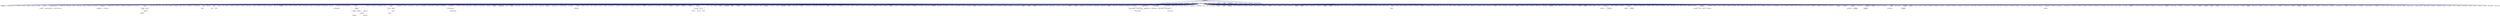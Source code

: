digraph "runtime.hpp"
{
  edge [fontname="Helvetica",fontsize="10",labelfontname="Helvetica",labelfontsize="10"];
  node [fontname="Helvetica",fontsize="10",shape=record];
  Node526 [label="runtime.hpp",height=0.2,width=0.4,color="black", fillcolor="grey75", style="filled", fontcolor="black"];
  Node526 -> Node527 [dir="back",color="midnightblue",fontsize="10",style="solid",fontname="Helvetica"];
  Node527 [label="async_io_action.cpp",height=0.2,width=0.4,color="black", fillcolor="white", style="filled",URL="$d3/df5/async__io__action_8cpp.html"];
  Node526 -> Node528 [dir="back",color="midnightblue",fontsize="10",style="solid",fontname="Helvetica"];
  Node528 [label="async_io_external.cpp",height=0.2,width=0.4,color="black", fillcolor="white", style="filled",URL="$da/d9a/async__io__external_8cpp.html"];
  Node526 -> Node529 [dir="back",color="midnightblue",fontsize="10",style="solid",fontname="Helvetica"];
  Node529 [label="async_io_low_level.cpp",height=0.2,width=0.4,color="black", fillcolor="white", style="filled",URL="$dc/d10/async__io__low__level_8cpp.html"];
  Node526 -> Node530 [dir="back",color="midnightblue",fontsize="10",style="solid",fontname="Helvetica"];
  Node530 [label="async_io_simple.cpp",height=0.2,width=0.4,color="black", fillcolor="white", style="filled",URL="$da/db7/async__io__simple_8cpp.html"];
  Node526 -> Node531 [dir="back",color="midnightblue",fontsize="10",style="solid",fontname="Helvetica"];
  Node531 [label="rnd_future_reduce.cpp",height=0.2,width=0.4,color="black", fillcolor="white", style="filled",URL="$d1/db5/rnd__future__reduce_8cpp.html"];
  Node526 -> Node532 [dir="back",color="midnightblue",fontsize="10",style="solid",fontname="Helvetica"];
  Node532 [label="oversubscribing_resource\l_partitioner.cpp",height=0.2,width=0.4,color="black", fillcolor="white", style="filled",URL="$dd/dee/oversubscribing__resource__partitioner_8cpp.html"];
  Node526 -> Node533 [dir="back",color="midnightblue",fontsize="10",style="solid",fontname="Helvetica"];
  Node533 [label="system_characteristics.hpp",height=0.2,width=0.4,color="black", fillcolor="white", style="filled",URL="$d0/d07/system__characteristics_8hpp.html"];
  Node533 -> Node532 [dir="back",color="midnightblue",fontsize="10",style="solid",fontname="Helvetica"];
  Node533 -> Node534 [dir="back",color="midnightblue",fontsize="10",style="solid",fontname="Helvetica"];
  Node534 [label="simple_resource_partitioner.cpp",height=0.2,width=0.4,color="black", fillcolor="white", style="filled",URL="$d5/df9/simple__resource__partitioner_8cpp.html"];
  Node526 -> Node534 [dir="back",color="midnightblue",fontsize="10",style="solid",fontname="Helvetica"];
  Node526 -> Node535 [dir="back",color="midnightblue",fontsize="10",style="solid",fontname="Helvetica"];
  Node535 [label="hpx.hpp",height=0.2,width=0.4,color="red", fillcolor="white", style="filled",URL="$d0/daa/hpx_8hpp.html"];
  Node535 -> Node536 [dir="back",color="midnightblue",fontsize="10",style="solid",fontname="Helvetica"];
  Node536 [label="1d_stencil_1.cpp",height=0.2,width=0.4,color="black", fillcolor="white", style="filled",URL="$d2/db1/1d__stencil__1_8cpp.html"];
  Node535 -> Node537 [dir="back",color="midnightblue",fontsize="10",style="solid",fontname="Helvetica"];
  Node537 [label="1d_stencil_2.cpp",height=0.2,width=0.4,color="black", fillcolor="white", style="filled",URL="$d3/dd1/1d__stencil__2_8cpp.html"];
  Node535 -> Node538 [dir="back",color="midnightblue",fontsize="10",style="solid",fontname="Helvetica"];
  Node538 [label="1d_stencil_3.cpp",height=0.2,width=0.4,color="black", fillcolor="white", style="filled",URL="$db/d19/1d__stencil__3_8cpp.html"];
  Node535 -> Node539 [dir="back",color="midnightblue",fontsize="10",style="solid",fontname="Helvetica"];
  Node539 [label="1d_stencil_4.cpp",height=0.2,width=0.4,color="black", fillcolor="white", style="filled",URL="$d1/d7d/1d__stencil__4_8cpp.html"];
  Node535 -> Node540 [dir="back",color="midnightblue",fontsize="10",style="solid",fontname="Helvetica"];
  Node540 [label="1d_stencil_4_parallel.cpp",height=0.2,width=0.4,color="black", fillcolor="white", style="filled",URL="$d6/d05/1d__stencil__4__parallel_8cpp.html"];
  Node535 -> Node541 [dir="back",color="midnightblue",fontsize="10",style="solid",fontname="Helvetica"];
  Node541 [label="1d_stencil_4_repart.cpp",height=0.2,width=0.4,color="black", fillcolor="white", style="filled",URL="$d0/d6b/1d__stencil__4__repart_8cpp.html"];
  Node535 -> Node542 [dir="back",color="midnightblue",fontsize="10",style="solid",fontname="Helvetica"];
  Node542 [label="1d_stencil_4_throttle.cpp",height=0.2,width=0.4,color="black", fillcolor="white", style="filled",URL="$d6/de5/1d__stencil__4__throttle_8cpp.html"];
  Node535 -> Node543 [dir="back",color="midnightblue",fontsize="10",style="solid",fontname="Helvetica"];
  Node543 [label="1d_stencil_5.cpp",height=0.2,width=0.4,color="black", fillcolor="white", style="filled",URL="$d7/d2a/1d__stencil__5_8cpp.html"];
  Node535 -> Node544 [dir="back",color="midnightblue",fontsize="10",style="solid",fontname="Helvetica"];
  Node544 [label="1d_stencil_6.cpp",height=0.2,width=0.4,color="black", fillcolor="white", style="filled",URL="$db/de7/1d__stencil__6_8cpp.html"];
  Node535 -> Node545 [dir="back",color="midnightblue",fontsize="10",style="solid",fontname="Helvetica"];
  Node545 [label="1d_stencil_7.cpp",height=0.2,width=0.4,color="black", fillcolor="white", style="filled",URL="$d4/d5a/1d__stencil__7_8cpp.html"];
  Node535 -> Node546 [dir="back",color="midnightblue",fontsize="10",style="solid",fontname="Helvetica"];
  Node546 [label="1d_stencil_8.cpp",height=0.2,width=0.4,color="black", fillcolor="white", style="filled",URL="$df/de0/1d__stencil__8_8cpp.html"];
  Node535 -> Node547 [dir="back",color="midnightblue",fontsize="10",style="solid",fontname="Helvetica"];
  Node547 [label="accumulator.cpp",height=0.2,width=0.4,color="black", fillcolor="white", style="filled",URL="$d1/d81/accumulator_8cpp.html"];
  Node535 -> Node548 [dir="back",color="midnightblue",fontsize="10",style="solid",fontname="Helvetica"];
  Node548 [label="accumulator.hpp",height=0.2,width=0.4,color="red", fillcolor="white", style="filled",URL="$d4/d9d/server_2accumulator_8hpp.html"];
  Node548 -> Node547 [dir="back",color="midnightblue",fontsize="10",style="solid",fontname="Helvetica"];
  Node535 -> Node551 [dir="back",color="midnightblue",fontsize="10",style="solid",fontname="Helvetica"];
  Node551 [label="template_function_accumulator.hpp",height=0.2,width=0.4,color="black", fillcolor="white", style="filled",URL="$d7/da6/server_2template__function__accumulator_8hpp.html"];
  Node551 -> Node552 [dir="back",color="midnightblue",fontsize="10",style="solid",fontname="Helvetica"];
  Node552 [label="template_function_accumulator.cpp",height=0.2,width=0.4,color="black", fillcolor="white", style="filled",URL="$d5/d02/template__function__accumulator_8cpp.html"];
  Node551 -> Node553 [dir="back",color="midnightblue",fontsize="10",style="solid",fontname="Helvetica"];
  Node553 [label="template_function_accumulator.hpp",height=0.2,width=0.4,color="red", fillcolor="white", style="filled",URL="$d3/de9/template__function__accumulator_8hpp.html"];
  Node535 -> Node555 [dir="back",color="midnightblue",fontsize="10",style="solid",fontname="Helvetica"];
  Node555 [label="template_accumulator.cpp",height=0.2,width=0.4,color="black", fillcolor="white", style="filled",URL="$d0/d4a/template__accumulator_8cpp.html"];
  Node535 -> Node552 [dir="back",color="midnightblue",fontsize="10",style="solid",fontname="Helvetica"];
  Node535 -> Node553 [dir="back",color="midnightblue",fontsize="10",style="solid",fontname="Helvetica"];
  Node535 -> Node556 [dir="back",color="midnightblue",fontsize="10",style="solid",fontname="Helvetica"];
  Node556 [label="allgather_module.cpp",height=0.2,width=0.4,color="black", fillcolor="white", style="filled",URL="$df/de4/allgather__module_8cpp.html"];
  Node535 -> Node557 [dir="back",color="midnightblue",fontsize="10",style="solid",fontname="Helvetica"];
  Node557 [label="allgather.cpp",height=0.2,width=0.4,color="black", fillcolor="white", style="filled",URL="$d7/d06/allgather_8cpp.html"];
  Node535 -> Node558 [dir="back",color="midnightblue",fontsize="10",style="solid",fontname="Helvetica"];
  Node558 [label="allgather_and_gate.cpp",height=0.2,width=0.4,color="black", fillcolor="white", style="filled",URL="$d1/d56/allgather__and__gate_8cpp.html"];
  Node535 -> Node559 [dir="back",color="midnightblue",fontsize="10",style="solid",fontname="Helvetica"];
  Node559 [label="ag_client.cpp",height=0.2,width=0.4,color="black", fillcolor="white", style="filled",URL="$d4/d5d/ag__client_8cpp.html"];
  Node535 -> Node560 [dir="back",color="midnightblue",fontsize="10",style="solid",fontname="Helvetica"];
  Node560 [label="hpx_thread_phase.cpp",height=0.2,width=0.4,color="black", fillcolor="white", style="filled",URL="$d5/dca/hpx__thread__phase_8cpp.html"];
  Node535 -> Node561 [dir="back",color="midnightblue",fontsize="10",style="solid",fontname="Helvetica"];
  Node561 [label="os_thread_num.cpp",height=0.2,width=0.4,color="black", fillcolor="white", style="filled",URL="$d2/dfb/os__thread__num_8cpp.html"];
  Node535 -> Node562 [dir="back",color="midnightblue",fontsize="10",style="solid",fontname="Helvetica"];
  Node562 [label="cancelable_action.cpp",height=0.2,width=0.4,color="black", fillcolor="white", style="filled",URL="$d5/d0c/cancelable__action_8cpp.html"];
  Node535 -> Node563 [dir="back",color="midnightblue",fontsize="10",style="solid",fontname="Helvetica"];
  Node563 [label="cancelable_action.hpp",height=0.2,width=0.4,color="black", fillcolor="white", style="filled",URL="$d5/d4d/server_2cancelable__action_8hpp.html"];
  Node563 -> Node562 [dir="back",color="midnightblue",fontsize="10",style="solid",fontname="Helvetica"];
  Node563 -> Node564 [dir="back",color="midnightblue",fontsize="10",style="solid",fontname="Helvetica"];
  Node564 [label="cancelable_action.hpp",height=0.2,width=0.4,color="red", fillcolor="white", style="filled",URL="$d0/da3/stubs_2cancelable__action_8hpp.html"];
  Node535 -> Node564 [dir="back",color="midnightblue",fontsize="10",style="solid",fontname="Helvetica"];
  Node535 -> Node566 [dir="back",color="midnightblue",fontsize="10",style="solid",fontname="Helvetica"];
  Node566 [label="cancelable_action_client.cpp",height=0.2,width=0.4,color="black", fillcolor="white", style="filled",URL="$d1/db8/cancelable__action__client_8cpp.html"];
  Node535 -> Node567 [dir="back",color="midnightblue",fontsize="10",style="solid",fontname="Helvetica"];
  Node567 [label="cublas_matmul.cpp",height=0.2,width=0.4,color="black", fillcolor="white", style="filled",URL="$dd/d84/cublas__matmul_8cpp.html"];
  Node535 -> Node568 [dir="back",color="midnightblue",fontsize="10",style="solid",fontname="Helvetica"];
  Node568 [label="win_perf_counters.cpp",height=0.2,width=0.4,color="black", fillcolor="white", style="filled",URL="$d8/d11/win__perf__counters_8cpp.html"];
  Node535 -> Node569 [dir="back",color="midnightblue",fontsize="10",style="solid",fontname="Helvetica"];
  Node569 [label="win_perf_counters.hpp",height=0.2,width=0.4,color="black", fillcolor="white", style="filled",URL="$d5/da7/win__perf__counters_8hpp.html"];
  Node535 -> Node570 [dir="back",color="midnightblue",fontsize="10",style="solid",fontname="Helvetica"];
  Node570 [label="hello_world_component.hpp",height=0.2,width=0.4,color="red", fillcolor="white", style="filled",URL="$df/df0/hello__world__component_8hpp.html"];
  Node535 -> Node573 [dir="back",color="midnightblue",fontsize="10",style="solid",fontname="Helvetica"];
  Node573 [label="interpolate1d.cpp",height=0.2,width=0.4,color="black", fillcolor="white", style="filled",URL="$d0/d05/interpolate1d_8cpp.html"];
  Node535 -> Node574 [dir="back",color="midnightblue",fontsize="10",style="solid",fontname="Helvetica"];
  Node574 [label="partition.hpp",height=0.2,width=0.4,color="black", fillcolor="white", style="filled",URL="$d0/d7a/examples_2interpolate1d_2interpolate1d_2partition_8hpp.html"];
  Node574 -> Node573 [dir="back",color="midnightblue",fontsize="10",style="solid",fontname="Helvetica"];
  Node574 -> Node575 [dir="back",color="midnightblue",fontsize="10",style="solid",fontname="Helvetica"];
  Node575 [label="interpolate1d.hpp",height=0.2,width=0.4,color="red", fillcolor="white", style="filled",URL="$d4/dc7/interpolate1d_8hpp.html"];
  Node575 -> Node573 [dir="back",color="midnightblue",fontsize="10",style="solid",fontname="Helvetica"];
  Node535 -> Node577 [dir="back",color="midnightblue",fontsize="10",style="solid",fontname="Helvetica"];
  Node577 [label="partition.hpp",height=0.2,width=0.4,color="black", fillcolor="white", style="filled",URL="$d0/dff/examples_2interpolate1d_2interpolate1d_2server_2partition_8hpp.html"];
  Node577 -> Node574 [dir="back",color="midnightblue",fontsize="10",style="solid",fontname="Helvetica"];
  Node577 -> Node578 [dir="back",color="midnightblue",fontsize="10",style="solid",fontname="Helvetica"];
  Node578 [label="partition.cpp",height=0.2,width=0.4,color="black", fillcolor="white", style="filled",URL="$d0/d4f/examples_2interpolate1d_2interpolate1d_2server_2partition_8cpp.html"];
  Node535 -> Node575 [dir="back",color="midnightblue",fontsize="10",style="solid",fontname="Helvetica"];
  Node535 -> Node579 [dir="back",color="midnightblue",fontsize="10",style="solid",fontname="Helvetica"];
  Node579 [label="read_values.cpp",height=0.2,width=0.4,color="black", fillcolor="white", style="filled",URL="$d0/d8c/interpolate1d_2interpolate1d_2read__values_8cpp.html"];
  Node535 -> Node578 [dir="back",color="midnightblue",fontsize="10",style="solid",fontname="Helvetica"];
  Node535 -> Node580 [dir="back",color="midnightblue",fontsize="10",style="solid",fontname="Helvetica"];
  Node580 [label="jacobi.cpp",height=0.2,width=0.4,color="black", fillcolor="white", style="filled",URL="$d2/d27/jacobi_8cpp.html"];
  Node535 -> Node581 [dir="back",color="midnightblue",fontsize="10",style="solid",fontname="Helvetica"];
  Node581 [label="grid.cpp",height=0.2,width=0.4,color="black", fillcolor="white", style="filled",URL="$d6/d1b/jacobi__component_2grid_8cpp.html"];
  Node535 -> Node582 [dir="back",color="midnightblue",fontsize="10",style="solid",fontname="Helvetica"];
  Node582 [label="row.cpp",height=0.2,width=0.4,color="black", fillcolor="white", style="filled",URL="$d3/d86/server_2row_8cpp.html"];
  Node535 -> Node583 [dir="back",color="midnightblue",fontsize="10",style="solid",fontname="Helvetica"];
  Node583 [label="solver.cpp",height=0.2,width=0.4,color="black", fillcolor="white", style="filled",URL="$d6/d94/solver_8cpp.html"];
  Node535 -> Node584 [dir="back",color="midnightblue",fontsize="10",style="solid",fontname="Helvetica"];
  Node584 [label="stencil_iterator.cpp",height=0.2,width=0.4,color="black", fillcolor="white", style="filled",URL="$d6/de1/server_2stencil__iterator_8cpp.html"];
  Node535 -> Node585 [dir="back",color="midnightblue",fontsize="10",style="solid",fontname="Helvetica"];
  Node585 [label="stencil_iterator.cpp",height=0.2,width=0.4,color="black", fillcolor="white", style="filled",URL="$d7/d71/stencil__iterator_8cpp.html"];
  Node535 -> Node586 [dir="back",color="midnightblue",fontsize="10",style="solid",fontname="Helvetica"];
  Node586 [label="jacobi.cpp",height=0.2,width=0.4,color="black", fillcolor="white", style="filled",URL="$d3/d44/smp_2jacobi_8cpp.html"];
  Node535 -> Node587 [dir="back",color="midnightblue",fontsize="10",style="solid",fontname="Helvetica"];
  Node587 [label="jacobi_hpx.cpp",height=0.2,width=0.4,color="black", fillcolor="white", style="filled",URL="$d8/d72/jacobi__hpx_8cpp.html"];
  Node535 -> Node588 [dir="back",color="midnightblue",fontsize="10",style="solid",fontname="Helvetica"];
  Node588 [label="jacobi_nonuniform.cpp",height=0.2,width=0.4,color="black", fillcolor="white", style="filled",URL="$dd/ddc/jacobi__nonuniform_8cpp.html"];
  Node535 -> Node589 [dir="back",color="midnightblue",fontsize="10",style="solid",fontname="Helvetica"];
  Node589 [label="jacobi_nonuniform_hpx.cpp",height=0.2,width=0.4,color="black", fillcolor="white", style="filled",URL="$de/d56/jacobi__nonuniform__hpx_8cpp.html"];
  Node535 -> Node590 [dir="back",color="midnightblue",fontsize="10",style="solid",fontname="Helvetica"];
  Node590 [label="nqueen.cpp",height=0.2,width=0.4,color="black", fillcolor="white", style="filled",URL="$db/dca/nqueen_8cpp.html"];
  Node535 -> Node591 [dir="back",color="midnightblue",fontsize="10",style="solid",fontname="Helvetica"];
  Node591 [label="nqueen.hpp",height=0.2,width=0.4,color="red", fillcolor="white", style="filled",URL="$de/d58/server_2nqueen_8hpp.html"];
  Node591 -> Node590 [dir="back",color="midnightblue",fontsize="10",style="solid",fontname="Helvetica"];
  Node535 -> Node594 [dir="back",color="midnightblue",fontsize="10",style="solid",fontname="Helvetica"];
  Node594 [label="nqueen_client.cpp",height=0.2,width=0.4,color="black", fillcolor="white", style="filled",URL="$d3/d5e/nqueen__client_8cpp.html"];
  Node535 -> Node595 [dir="back",color="midnightblue",fontsize="10",style="solid",fontname="Helvetica"];
  Node595 [label="sine.cpp",height=0.2,width=0.4,color="black", fillcolor="white", style="filled",URL="$d3/d0d/server_2sine_8cpp.html"];
  Node535 -> Node596 [dir="back",color="midnightblue",fontsize="10",style="solid",fontname="Helvetica"];
  Node596 [label="sine.hpp",height=0.2,width=0.4,color="black", fillcolor="white", style="filled",URL="$d8/dac/sine_8hpp.html"];
  Node596 -> Node595 [dir="back",color="midnightblue",fontsize="10",style="solid",fontname="Helvetica"];
  Node596 -> Node597 [dir="back",color="midnightblue",fontsize="10",style="solid",fontname="Helvetica"];
  Node597 [label="sine.cpp",height=0.2,width=0.4,color="black", fillcolor="white", style="filled",URL="$d5/dd8/sine_8cpp.html"];
  Node535 -> Node597 [dir="back",color="midnightblue",fontsize="10",style="solid",fontname="Helvetica"];
  Node535 -> Node598 [dir="back",color="midnightblue",fontsize="10",style="solid",fontname="Helvetica"];
  Node598 [label="sine_client.cpp",height=0.2,width=0.4,color="black", fillcolor="white", style="filled",URL="$db/d62/sine__client_8cpp.html"];
  Node535 -> Node599 [dir="back",color="midnightblue",fontsize="10",style="solid",fontname="Helvetica"];
  Node599 [label="qt.cpp",height=0.2,width=0.4,color="black", fillcolor="white", style="filled",URL="$df/d90/qt_8cpp.html"];
  Node535 -> Node600 [dir="back",color="midnightblue",fontsize="10",style="solid",fontname="Helvetica"];
  Node600 [label="queue_client.cpp",height=0.2,width=0.4,color="black", fillcolor="white", style="filled",URL="$d7/d96/queue__client_8cpp.html"];
  Node535 -> Node601 [dir="back",color="midnightblue",fontsize="10",style="solid",fontname="Helvetica"];
  Node601 [label="customize_async.cpp",height=0.2,width=0.4,color="black", fillcolor="white", style="filled",URL="$d0/d82/customize__async_8cpp.html"];
  Node535 -> Node602 [dir="back",color="midnightblue",fontsize="10",style="solid",fontname="Helvetica"];
  Node602 [label="data_actions.cpp",height=0.2,width=0.4,color="black", fillcolor="white", style="filled",URL="$dc/d68/data__actions_8cpp.html"];
  Node535 -> Node603 [dir="back",color="midnightblue",fontsize="10",style="solid",fontname="Helvetica"];
  Node603 [label="error_handling.cpp",height=0.2,width=0.4,color="black", fillcolor="white", style="filled",URL="$d9/d96/error__handling_8cpp.html"];
  Node535 -> Node604 [dir="back",color="midnightblue",fontsize="10",style="solid",fontname="Helvetica"];
  Node604 [label="event_synchronization.cpp",height=0.2,width=0.4,color="black", fillcolor="white", style="filled",URL="$d0/d35/event__synchronization_8cpp.html"];
  Node535 -> Node605 [dir="back",color="midnightblue",fontsize="10",style="solid",fontname="Helvetica"];
  Node605 [label="factorial.cpp",height=0.2,width=0.4,color="black", fillcolor="white", style="filled",URL="$d9/d00/factorial_8cpp.html"];
  Node535 -> Node606 [dir="back",color="midnightblue",fontsize="10",style="solid",fontname="Helvetica"];
  Node606 [label="file_serialization.cpp",height=0.2,width=0.4,color="black", fillcolor="white", style="filled",URL="$de/d58/file__serialization_8cpp.html"];
  Node535 -> Node607 [dir="back",color="midnightblue",fontsize="10",style="solid",fontname="Helvetica"];
  Node607 [label="init_globally.cpp",height=0.2,width=0.4,color="black", fillcolor="white", style="filled",URL="$d6/dad/init__globally_8cpp.html"];
  Node535 -> Node608 [dir="back",color="midnightblue",fontsize="10",style="solid",fontname="Helvetica"];
  Node608 [label="interest_calculator.cpp",height=0.2,width=0.4,color="black", fillcolor="white", style="filled",URL="$d2/d86/interest__calculator_8cpp.html"];
  Node535 -> Node609 [dir="back",color="midnightblue",fontsize="10",style="solid",fontname="Helvetica"];
  Node609 [label="non_atomic_rma.cpp",height=0.2,width=0.4,color="black", fillcolor="white", style="filled",URL="$d7/d8b/non__atomic__rma_8cpp.html"];
  Node535 -> Node610 [dir="back",color="midnightblue",fontsize="10",style="solid",fontname="Helvetica"];
  Node610 [label="partitioned_vector\l_spmd_foreach.cpp",height=0.2,width=0.4,color="black", fillcolor="white", style="filled",URL="$db/d7c/partitioned__vector__spmd__foreach_8cpp.html"];
  Node535 -> Node611 [dir="back",color="midnightblue",fontsize="10",style="solid",fontname="Helvetica"];
  Node611 [label="pipeline1.cpp",height=0.2,width=0.4,color="black", fillcolor="white", style="filled",URL="$d5/d77/pipeline1_8cpp.html"];
  Node535 -> Node612 [dir="back",color="midnightblue",fontsize="10",style="solid",fontname="Helvetica"];
  Node612 [label="quicksort.cpp",height=0.2,width=0.4,color="black", fillcolor="white", style="filled",URL="$d3/d1e/quicksort_8cpp.html"];
  Node535 -> Node613 [dir="back",color="midnightblue",fontsize="10",style="solid",fontname="Helvetica"];
  Node613 [label="receive_buffer.cpp",height=0.2,width=0.4,color="black", fillcolor="white", style="filled",URL="$d7/d10/receive__buffer_8cpp.html"];
  Node535 -> Node614 [dir="back",color="midnightblue",fontsize="10",style="solid",fontname="Helvetica"];
  Node614 [label="safe_object.cpp",height=0.2,width=0.4,color="black", fillcolor="white", style="filled",URL="$dd/d52/safe__object_8cpp.html"];
  Node535 -> Node615 [dir="back",color="midnightblue",fontsize="10",style="solid",fontname="Helvetica"];
  Node615 [label="sort_by_key_demo.cpp",height=0.2,width=0.4,color="black", fillcolor="white", style="filled",URL="$da/d20/sort__by__key__demo_8cpp.html"];
  Node535 -> Node616 [dir="back",color="midnightblue",fontsize="10",style="solid",fontname="Helvetica"];
  Node616 [label="timed_wake.cpp",height=0.2,width=0.4,color="black", fillcolor="white", style="filled",URL="$d8/df9/timed__wake_8cpp.html"];
  Node535 -> Node617 [dir="back",color="midnightblue",fontsize="10",style="solid",fontname="Helvetica"];
  Node617 [label="vector_counting_dotproduct.cpp",height=0.2,width=0.4,color="black", fillcolor="white", style="filled",URL="$df/de9/vector__counting__dotproduct_8cpp.html"];
  Node535 -> Node618 [dir="back",color="midnightblue",fontsize="10",style="solid",fontname="Helvetica"];
  Node618 [label="vector_zip_dotproduct.cpp",height=0.2,width=0.4,color="black", fillcolor="white", style="filled",URL="$dc/d18/vector__zip__dotproduct_8cpp.html"];
  Node535 -> Node619 [dir="back",color="midnightblue",fontsize="10",style="solid",fontname="Helvetica"];
  Node619 [label="zerocopy_rdma.cpp",height=0.2,width=0.4,color="black", fillcolor="white", style="filled",URL="$d1/dad/zerocopy__rdma_8cpp.html"];
  Node535 -> Node620 [dir="back",color="midnightblue",fontsize="10",style="solid",fontname="Helvetica"];
  Node620 [label="random_mem_access.cpp",height=0.2,width=0.4,color="black", fillcolor="white", style="filled",URL="$d1/d51/random__mem__access_8cpp.html"];
  Node535 -> Node621 [dir="back",color="midnightblue",fontsize="10",style="solid",fontname="Helvetica"];
  Node621 [label="random_mem_access.hpp",height=0.2,width=0.4,color="red", fillcolor="white", style="filled",URL="$d0/d19/server_2random__mem__access_8hpp.html"];
  Node621 -> Node620 [dir="back",color="midnightblue",fontsize="10",style="solid",fontname="Helvetica"];
  Node535 -> Node624 [dir="back",color="midnightblue",fontsize="10",style="solid",fontname="Helvetica"];
  Node624 [label="random_mem_access_client.cpp",height=0.2,width=0.4,color="black", fillcolor="white", style="filled",URL="$df/d1b/random__mem__access__client_8cpp.html"];
  Node535 -> Node532 [dir="back",color="midnightblue",fontsize="10",style="solid",fontname="Helvetica"];
  Node535 -> Node534 [dir="back",color="midnightblue",fontsize="10",style="solid",fontname="Helvetica"];
  Node535 -> Node625 [dir="back",color="midnightblue",fontsize="10",style="solid",fontname="Helvetica"];
  Node625 [label="dimension.hpp",height=0.2,width=0.4,color="red", fillcolor="white", style="filled",URL="$d6/d39/sheneos_2sheneos_2dimension_8hpp.html"];
  Node625 -> Node631 [dir="back",color="midnightblue",fontsize="10",style="solid",fontname="Helvetica"];
  Node631 [label="partition3d.hpp",height=0.2,width=0.4,color="black", fillcolor="white", style="filled",URL="$dd/dbf/server_2partition3d_8hpp.html"];
  Node631 -> Node632 [dir="back",color="midnightblue",fontsize="10",style="solid",fontname="Helvetica"];
  Node632 [label="partition3d.hpp",height=0.2,width=0.4,color="black", fillcolor="white", style="filled",URL="$d1/d50/partition3d_8hpp.html"];
  Node632 -> Node628 [dir="back",color="midnightblue",fontsize="10",style="solid",fontname="Helvetica"];
  Node628 [label="interpolator.cpp",height=0.2,width=0.4,color="black", fillcolor="white", style="filled",URL="$d5/d02/interpolator_8cpp.html"];
  Node632 -> Node633 [dir="back",color="midnightblue",fontsize="10",style="solid",fontname="Helvetica"];
  Node633 [label="interpolator.hpp",height=0.2,width=0.4,color="red", fillcolor="white", style="filled",URL="$dc/d3b/interpolator_8hpp.html"];
  Node633 -> Node628 [dir="back",color="midnightblue",fontsize="10",style="solid",fontname="Helvetica"];
  Node633 -> Node636 [dir="back",color="midnightblue",fontsize="10",style="solid",fontname="Helvetica"];
  Node636 [label="sheneos_test.cpp",height=0.2,width=0.4,color="black", fillcolor="white", style="filled",URL="$d4/d6e/sheneos__test_8cpp.html"];
  Node631 -> Node630 [dir="back",color="midnightblue",fontsize="10",style="solid",fontname="Helvetica"];
  Node630 [label="partition3d.cpp",height=0.2,width=0.4,color="black", fillcolor="white", style="filled",URL="$de/d70/partition3d_8cpp.html"];
  Node535 -> Node628 [dir="back",color="midnightblue",fontsize="10",style="solid",fontname="Helvetica"];
  Node535 -> Node632 [dir="back",color="midnightblue",fontsize="10",style="solid",fontname="Helvetica"];
  Node535 -> Node631 [dir="back",color="midnightblue",fontsize="10",style="solid",fontname="Helvetica"];
  Node535 -> Node633 [dir="back",color="midnightblue",fontsize="10",style="solid",fontname="Helvetica"];
  Node535 -> Node637 [dir="back",color="midnightblue",fontsize="10",style="solid",fontname="Helvetica"];
  Node637 [label="configuration.hpp",height=0.2,width=0.4,color="red", fillcolor="white", style="filled",URL="$dc/d0a/configuration_8hpp.html"];
  Node637 -> Node633 [dir="back",color="midnightblue",fontsize="10",style="solid",fontname="Helvetica"];
  Node535 -> Node629 [dir="back",color="midnightblue",fontsize="10",style="solid",fontname="Helvetica"];
  Node629 [label="read_values.cpp",height=0.2,width=0.4,color="black", fillcolor="white", style="filled",URL="$d7/da4/sheneos_2sheneos_2read__values_8cpp.html"];
  Node535 -> Node630 [dir="back",color="midnightblue",fontsize="10",style="solid",fontname="Helvetica"];
  Node535 -> Node636 [dir="back",color="midnightblue",fontsize="10",style="solid",fontname="Helvetica"];
  Node535 -> Node639 [dir="back",color="midnightblue",fontsize="10",style="solid",fontname="Helvetica"];
  Node639 [label="startup_shutdown.cpp",height=0.2,width=0.4,color="black", fillcolor="white", style="filled",URL="$d3/dfc/server_2startup__shutdown_8cpp.html"];
  Node535 -> Node640 [dir="back",color="midnightblue",fontsize="10",style="solid",fontname="Helvetica"];
  Node640 [label="startup_shutdown.cpp",height=0.2,width=0.4,color="black", fillcolor="white", style="filled",URL="$d0/ddb/startup__shutdown_8cpp.html"];
  Node535 -> Node641 [dir="back",color="midnightblue",fontsize="10",style="solid",fontname="Helvetica"];
  Node641 [label="spin.cpp",height=0.2,width=0.4,color="black", fillcolor="white", style="filled",URL="$d7/df2/spin_8cpp.html"];
  Node535 -> Node642 [dir="back",color="midnightblue",fontsize="10",style="solid",fontname="Helvetica"];
  Node642 [label="throttle.cpp",height=0.2,width=0.4,color="black", fillcolor="white", style="filled",URL="$de/d56/server_2throttle_8cpp.html"];
  Node535 -> Node643 [dir="back",color="midnightblue",fontsize="10",style="solid",fontname="Helvetica"];
  Node643 [label="throttle.hpp",height=0.2,width=0.4,color="black", fillcolor="white", style="filled",URL="$db/dc9/server_2throttle_8hpp.html"];
  Node643 -> Node642 [dir="back",color="midnightblue",fontsize="10",style="solid",fontname="Helvetica"];
  Node643 -> Node644 [dir="back",color="midnightblue",fontsize="10",style="solid",fontname="Helvetica"];
  Node644 [label="throttle.hpp",height=0.2,width=0.4,color="black", fillcolor="white", style="filled",URL="$d5/dec/stubs_2throttle_8hpp.html"];
  Node644 -> Node645 [dir="back",color="midnightblue",fontsize="10",style="solid",fontname="Helvetica"];
  Node645 [label="throttle.hpp",height=0.2,width=0.4,color="red", fillcolor="white", style="filled",URL="$d2/d2e/throttle_8hpp.html"];
  Node645 -> Node646 [dir="back",color="midnightblue",fontsize="10",style="solid",fontname="Helvetica"];
  Node646 [label="throttle.cpp",height=0.2,width=0.4,color="black", fillcolor="white", style="filled",URL="$db/d02/throttle_8cpp.html"];
  Node535 -> Node644 [dir="back",color="midnightblue",fontsize="10",style="solid",fontname="Helvetica"];
  Node535 -> Node646 [dir="back",color="midnightblue",fontsize="10",style="solid",fontname="Helvetica"];
  Node535 -> Node645 [dir="back",color="midnightblue",fontsize="10",style="solid",fontname="Helvetica"];
  Node535 -> Node648 [dir="back",color="midnightblue",fontsize="10",style="solid",fontname="Helvetica"];
  Node648 [label="transpose_await.cpp",height=0.2,width=0.4,color="black", fillcolor="white", style="filled",URL="$de/d68/transpose__await_8cpp.html"];
  Node535 -> Node649 [dir="back",color="midnightblue",fontsize="10",style="solid",fontname="Helvetica"];
  Node649 [label="transpose_block.cpp",height=0.2,width=0.4,color="black", fillcolor="white", style="filled",URL="$d0/de1/transpose__block_8cpp.html"];
  Node535 -> Node650 [dir="back",color="midnightblue",fontsize="10",style="solid",fontname="Helvetica"];
  Node650 [label="transpose_block_numa.cpp",height=0.2,width=0.4,color="black", fillcolor="white", style="filled",URL="$dd/d3b/transpose__block__numa_8cpp.html"];
  Node535 -> Node651 [dir="back",color="midnightblue",fontsize="10",style="solid",fontname="Helvetica"];
  Node651 [label="transpose_serial.cpp",height=0.2,width=0.4,color="black", fillcolor="white", style="filled",URL="$db/d74/transpose__serial_8cpp.html"];
  Node535 -> Node652 [dir="back",color="midnightblue",fontsize="10",style="solid",fontname="Helvetica"];
  Node652 [label="transpose_serial_block.cpp",height=0.2,width=0.4,color="black", fillcolor="white", style="filled",URL="$d8/daa/transpose__serial__block_8cpp.html"];
  Node535 -> Node653 [dir="back",color="midnightblue",fontsize="10",style="solid",fontname="Helvetica"];
  Node653 [label="transpose_serial_vector.cpp",height=0.2,width=0.4,color="black", fillcolor="white", style="filled",URL="$d4/d04/transpose__serial__vector_8cpp.html"];
  Node535 -> Node654 [dir="back",color="midnightblue",fontsize="10",style="solid",fontname="Helvetica"];
  Node654 [label="transpose_smp.cpp",height=0.2,width=0.4,color="black", fillcolor="white", style="filled",URL="$d2/d99/transpose__smp_8cpp.html"];
  Node535 -> Node655 [dir="back",color="midnightblue",fontsize="10",style="solid",fontname="Helvetica"];
  Node655 [label="transpose_smp_block.cpp",height=0.2,width=0.4,color="black", fillcolor="white", style="filled",URL="$da/d4d/transpose__smp__block_8cpp.html"];
  Node535 -> Node656 [dir="back",color="midnightblue",fontsize="10",style="solid",fontname="Helvetica"];
  Node656 [label="simple_central_tuplespace.hpp",height=0.2,width=0.4,color="red", fillcolor="white", style="filled",URL="$db/d69/server_2simple__central__tuplespace_8hpp.html"];
  Node656 -> Node657 [dir="back",color="midnightblue",fontsize="10",style="solid",fontname="Helvetica"];
  Node657 [label="simple_central_tuplespace.cpp",height=0.2,width=0.4,color="black", fillcolor="white", style="filled",URL="$d3/dec/simple__central__tuplespace_8cpp.html"];
  Node535 -> Node661 [dir="back",color="midnightblue",fontsize="10",style="solid",fontname="Helvetica"];
  Node661 [label="tuples_warehouse.hpp",height=0.2,width=0.4,color="black", fillcolor="white", style="filled",URL="$da/de6/tuples__warehouse_8hpp.html"];
  Node661 -> Node656 [dir="back",color="midnightblue",fontsize="10",style="solid",fontname="Helvetica"];
  Node535 -> Node657 [dir="back",color="midnightblue",fontsize="10",style="solid",fontname="Helvetica"];
  Node535 -> Node662 [dir="back",color="midnightblue",fontsize="10",style="solid",fontname="Helvetica"];
  Node662 [label="hpx_runtime.cpp",height=0.2,width=0.4,color="black", fillcolor="white", style="filled",URL="$d7/d1e/hpx__runtime_8cpp.html"];
  Node535 -> Node663 [dir="back",color="midnightblue",fontsize="10",style="solid",fontname="Helvetica"];
  Node663 [label="synchronize.cpp",height=0.2,width=0.4,color="black", fillcolor="white", style="filled",URL="$da/da2/synchronize_8cpp.html"];
  Node535 -> Node664 [dir="back",color="midnightblue",fontsize="10",style="solid",fontname="Helvetica"];
  Node664 [label="agas_cache_timings.cpp",height=0.2,width=0.4,color="black", fillcolor="white", style="filled",URL="$dd/d37/agas__cache__timings_8cpp.html"];
  Node535 -> Node665 [dir="back",color="midnightblue",fontsize="10",style="solid",fontname="Helvetica"];
  Node665 [label="async_overheads.cpp",height=0.2,width=0.4,color="black", fillcolor="white", style="filled",URL="$de/da6/async__overheads_8cpp.html"];
  Node535 -> Node666 [dir="back",color="midnightblue",fontsize="10",style="solid",fontname="Helvetica"];
  Node666 [label="coroutines_call_overhead.cpp",height=0.2,width=0.4,color="black", fillcolor="white", style="filled",URL="$da/d1e/coroutines__call__overhead_8cpp.html"];
  Node535 -> Node667 [dir="back",color="midnightblue",fontsize="10",style="solid",fontname="Helvetica"];
  Node667 [label="foreach_scaling.cpp",height=0.2,width=0.4,color="black", fillcolor="white", style="filled",URL="$d4/d94/foreach__scaling_8cpp.html"];
  Node535 -> Node668 [dir="back",color="midnightblue",fontsize="10",style="solid",fontname="Helvetica"];
  Node668 [label="function_object_wrapper\l_overhead.cpp",height=0.2,width=0.4,color="black", fillcolor="white", style="filled",URL="$d5/d6f/function__object__wrapper__overhead_8cpp.html"];
  Node535 -> Node669 [dir="back",color="midnightblue",fontsize="10",style="solid",fontname="Helvetica"];
  Node669 [label="hpx_homogeneous_timed\l_task_spawn_executors.cpp",height=0.2,width=0.4,color="black", fillcolor="white", style="filled",URL="$d1/d3b/hpx__homogeneous__timed__task__spawn__executors_8cpp.html"];
  Node535 -> Node670 [dir="back",color="midnightblue",fontsize="10",style="solid",fontname="Helvetica"];
  Node670 [label="htts2_hpx.cpp",height=0.2,width=0.4,color="black", fillcolor="white", style="filled",URL="$d2/daf/htts2__hpx_8cpp.html"];
  Node535 -> Node671 [dir="back",color="midnightblue",fontsize="10",style="solid",fontname="Helvetica"];
  Node671 [label="partitioned_vector\l_foreach.cpp",height=0.2,width=0.4,color="black", fillcolor="white", style="filled",URL="$df/d5f/partitioned__vector__foreach_8cpp.html"];
  Node535 -> Node672 [dir="back",color="midnightblue",fontsize="10",style="solid",fontname="Helvetica"];
  Node672 [label="serialization_overhead.cpp",height=0.2,width=0.4,color="black", fillcolor="white", style="filled",URL="$d3/df8/serialization__overhead_8cpp.html"];
  Node535 -> Node673 [dir="back",color="midnightblue",fontsize="10",style="solid",fontname="Helvetica"];
  Node673 [label="sizeof.cpp",height=0.2,width=0.4,color="black", fillcolor="white", style="filled",URL="$d3/d0f/sizeof_8cpp.html"];
  Node535 -> Node674 [dir="back",color="midnightblue",fontsize="10",style="solid",fontname="Helvetica"];
  Node674 [label="skynet.cpp",height=0.2,width=0.4,color="black", fillcolor="white", style="filled",URL="$d0/dc3/skynet_8cpp.html"];
  Node535 -> Node675 [dir="back",color="midnightblue",fontsize="10",style="solid",fontname="Helvetica"];
  Node675 [label="stencil3_iterators.cpp",height=0.2,width=0.4,color="black", fillcolor="white", style="filled",URL="$db/d9e/stencil3__iterators_8cpp.html"];
  Node535 -> Node676 [dir="back",color="midnightblue",fontsize="10",style="solid",fontname="Helvetica"];
  Node676 [label="stream.cpp",height=0.2,width=0.4,color="black", fillcolor="white", style="filled",URL="$da/d5f/stream_8cpp.html"];
  Node535 -> Node677 [dir="back",color="midnightblue",fontsize="10",style="solid",fontname="Helvetica"];
  Node677 [label="timed_task_spawn.cpp",height=0.2,width=0.4,color="black", fillcolor="white", style="filled",URL="$df/de1/timed__task__spawn_8cpp.html"];
  Node535 -> Node678 [dir="back",color="midnightblue",fontsize="10",style="solid",fontname="Helvetica"];
  Node678 [label="transform_reduce_binary\l_scaling.cpp",height=0.2,width=0.4,color="black", fillcolor="white", style="filled",URL="$d1/dae/transform__reduce__binary__scaling_8cpp.html"];
  Node535 -> Node679 [dir="back",color="midnightblue",fontsize="10",style="solid",fontname="Helvetica"];
  Node679 [label="transform_reduce_scaling.cpp",height=0.2,width=0.4,color="black", fillcolor="white", style="filled",URL="$db/d2a/transform__reduce__scaling_8cpp.html"];
  Node535 -> Node680 [dir="back",color="midnightblue",fontsize="10",style="solid",fontname="Helvetica"];
  Node680 [label="minmax_element_performance.cpp",height=0.2,width=0.4,color="black", fillcolor="white", style="filled",URL="$d9/d93/minmax__element__performance_8cpp.html"];
  Node535 -> Node681 [dir="back",color="midnightblue",fontsize="10",style="solid",fontname="Helvetica"];
  Node681 [label="barrier_performance.cpp",height=0.2,width=0.4,color="black", fillcolor="white", style="filled",URL="$d6/d6c/barrier__performance_8cpp.html"];
  Node535 -> Node682 [dir="back",color="midnightblue",fontsize="10",style="solid",fontname="Helvetica"];
  Node682 [label="network_storage.cpp",height=0.2,width=0.4,color="black", fillcolor="white", style="filled",URL="$db/daa/network__storage_8cpp.html"];
  Node535 -> Node683 [dir="back",color="midnightblue",fontsize="10",style="solid",fontname="Helvetica"];
  Node683 [label="simple_profiler.hpp",height=0.2,width=0.4,color="black", fillcolor="white", style="filled",URL="$d8/d02/simple__profiler_8hpp.html"];
  Node683 -> Node682 [dir="back",color="midnightblue",fontsize="10",style="solid",fontname="Helvetica"];
  Node535 -> Node684 [dir="back",color="midnightblue",fontsize="10",style="solid",fontname="Helvetica"];
  Node684 [label="osu_bcast.cpp",height=0.2,width=0.4,color="black", fillcolor="white", style="filled",URL="$d3/dca/osu__bcast_8cpp.html"];
  Node535 -> Node685 [dir="back",color="midnightblue",fontsize="10",style="solid",fontname="Helvetica"];
  Node685 [label="osu_bibw.cpp",height=0.2,width=0.4,color="black", fillcolor="white", style="filled",URL="$d2/d04/osu__bibw_8cpp.html"];
  Node535 -> Node686 [dir="back",color="midnightblue",fontsize="10",style="solid",fontname="Helvetica"];
  Node686 [label="osu_bw.cpp",height=0.2,width=0.4,color="black", fillcolor="white", style="filled",URL="$d4/d20/osu__bw_8cpp.html"];
  Node535 -> Node687 [dir="back",color="midnightblue",fontsize="10",style="solid",fontname="Helvetica"];
  Node687 [label="osu_latency.cpp",height=0.2,width=0.4,color="black", fillcolor="white", style="filled",URL="$df/d58/osu__latency_8cpp.html"];
  Node535 -> Node688 [dir="back",color="midnightblue",fontsize="10",style="solid",fontname="Helvetica"];
  Node688 [label="osu_multi_lat.cpp",height=0.2,width=0.4,color="black", fillcolor="white", style="filled",URL="$d7/d91/osu__multi__lat_8cpp.html"];
  Node535 -> Node689 [dir="back",color="midnightblue",fontsize="10",style="solid",fontname="Helvetica"];
  Node689 [label="osu_scatter.cpp",height=0.2,width=0.4,color="black", fillcolor="white", style="filled",URL="$d4/d4c/osu__scatter_8cpp.html"];
  Node535 -> Node690 [dir="back",color="midnightblue",fontsize="10",style="solid",fontname="Helvetica"];
  Node690 [label="pingpong_performance.cpp",height=0.2,width=0.4,color="black", fillcolor="white", style="filled",URL="$de/d03/pingpong__performance_8cpp.html"];
  Node535 -> Node691 [dir="back",color="midnightblue",fontsize="10",style="solid",fontname="Helvetica"];
  Node691 [label="benchmark_is_heap.cpp",height=0.2,width=0.4,color="black", fillcolor="white", style="filled",URL="$da/d4f/benchmark__is__heap_8cpp.html"];
  Node535 -> Node692 [dir="back",color="midnightblue",fontsize="10",style="solid",fontname="Helvetica"];
  Node692 [label="benchmark_is_heap_until.cpp",height=0.2,width=0.4,color="black", fillcolor="white", style="filled",URL="$dc/df5/benchmark__is__heap__until_8cpp.html"];
  Node535 -> Node693 [dir="back",color="midnightblue",fontsize="10",style="solid",fontname="Helvetica"];
  Node693 [label="benchmark_merge.cpp",height=0.2,width=0.4,color="black", fillcolor="white", style="filled",URL="$dd/d49/benchmark__merge_8cpp.html"];
  Node535 -> Node694 [dir="back",color="midnightblue",fontsize="10",style="solid",fontname="Helvetica"];
  Node694 [label="benchmark_partition.cpp",height=0.2,width=0.4,color="black", fillcolor="white", style="filled",URL="$d9/d88/benchmark__partition_8cpp.html"];
  Node535 -> Node695 [dir="back",color="midnightblue",fontsize="10",style="solid",fontname="Helvetica"];
  Node695 [label="benchmark_partition\l_copy.cpp",height=0.2,width=0.4,color="black", fillcolor="white", style="filled",URL="$d3/d0e/benchmark__partition__copy_8cpp.html"];
  Node535 -> Node696 [dir="back",color="midnightblue",fontsize="10",style="solid",fontname="Helvetica"];
  Node696 [label="benchmark_unique_copy.cpp",height=0.2,width=0.4,color="black", fillcolor="white", style="filled",URL="$d9/d53/benchmark__unique__copy_8cpp.html"];
  Node535 -> Node697 [dir="back",color="midnightblue",fontsize="10",style="solid",fontname="Helvetica"];
  Node697 [label="action_move_semantics.cpp",height=0.2,width=0.4,color="black", fillcolor="white", style="filled",URL="$d4/db3/action__move__semantics_8cpp.html"];
  Node535 -> Node698 [dir="back",color="midnightblue",fontsize="10",style="solid",fontname="Helvetica"];
  Node698 [label="movable_objects.cpp",height=0.2,width=0.4,color="black", fillcolor="white", style="filled",URL="$d8/d65/movable__objects_8cpp.html"];
  Node535 -> Node699 [dir="back",color="midnightblue",fontsize="10",style="solid",fontname="Helvetica"];
  Node699 [label="duplicate_id_registration\l_1596.cpp",height=0.2,width=0.4,color="black", fillcolor="white", style="filled",URL="$db/d8d/duplicate__id__registration__1596_8cpp.html"];
  Node535 -> Node700 [dir="back",color="midnightblue",fontsize="10",style="solid",fontname="Helvetica"];
  Node700 [label="pass_by_value_id_type\l_action.cpp",height=0.2,width=0.4,color="black", fillcolor="white", style="filled",URL="$d0/de6/pass__by__value__id__type__action_8cpp.html"];
  Node535 -> Node701 [dir="back",color="midnightblue",fontsize="10",style="solid",fontname="Helvetica"];
  Node701 [label="register_with_basename\l_1804.cpp",height=0.2,width=0.4,color="black", fillcolor="white", style="filled",URL="$db/d95/register__with__basename__1804_8cpp.html"];
  Node535 -> Node702 [dir="back",color="midnightblue",fontsize="10",style="solid",fontname="Helvetica"];
  Node702 [label="send_gid_keep_component\l_1624.cpp",height=0.2,width=0.4,color="black", fillcolor="white", style="filled",URL="$d9/d49/send__gid__keep__component__1624_8cpp.html"];
  Node535 -> Node703 [dir="back",color="midnightblue",fontsize="10",style="solid",fontname="Helvetica"];
  Node703 [label="algorithms.cc",height=0.2,width=0.4,color="black", fillcolor="white", style="filled",URL="$d5/d1b/algorithms_8cc.html"];
  Node535 -> Node704 [dir="back",color="midnightblue",fontsize="10",style="solid",fontname="Helvetica"];
  Node704 [label="matrix_hpx.hh",height=0.2,width=0.4,color="black", fillcolor="white", style="filled",URL="$d5/d89/matrix__hpx_8hh.html"];
  Node704 -> Node705 [dir="back",color="midnightblue",fontsize="10",style="solid",fontname="Helvetica"];
  Node705 [label="block_matrix.hh",height=0.2,width=0.4,color="red", fillcolor="white", style="filled",URL="$dc/de8/block__matrix_8hh.html"];
  Node705 -> Node703 [dir="back",color="midnightblue",fontsize="10",style="solid",fontname="Helvetica"];
  Node705 -> Node709 [dir="back",color="midnightblue",fontsize="10",style="solid",fontname="Helvetica"];
  Node709 [label="block_matrix.cc",height=0.2,width=0.4,color="black", fillcolor="white", style="filled",URL="$de/d88/block__matrix_8cc.html"];
  Node705 -> Node708 [dir="back",color="midnightblue",fontsize="10",style="solid",fontname="Helvetica"];
  Node708 [label="tests.cc",height=0.2,width=0.4,color="black", fillcolor="white", style="filled",URL="$d6/d96/tests_8cc.html"];
  Node704 -> Node703 [dir="back",color="midnightblue",fontsize="10",style="solid",fontname="Helvetica"];
  Node704 -> Node707 [dir="back",color="midnightblue",fontsize="10",style="solid",fontname="Helvetica"];
  Node707 [label="matrix_hpx.cc",height=0.2,width=0.4,color="black", fillcolor="white", style="filled",URL="$d7/d32/matrix__hpx_8cc.html"];
  Node535 -> Node705 [dir="back",color="midnightblue",fontsize="10",style="solid",fontname="Helvetica"];
  Node535 -> Node709 [dir="back",color="midnightblue",fontsize="10",style="solid",fontname="Helvetica"];
  Node535 -> Node710 [dir="back",color="midnightblue",fontsize="10",style="solid",fontname="Helvetica"];
  Node710 [label="main.cc",height=0.2,width=0.4,color="black", fillcolor="white", style="filled",URL="$d9/d0f/main_8cc.html"];
  Node535 -> Node711 [dir="back",color="midnightblue",fontsize="10",style="solid",fontname="Helvetica"];
  Node711 [label="matrix.cc",height=0.2,width=0.4,color="black", fillcolor="white", style="filled",URL="$d7/dea/matrix_8cc.html"];
  Node535 -> Node707 [dir="back",color="midnightblue",fontsize="10",style="solid",fontname="Helvetica"];
  Node535 -> Node708 [dir="back",color="midnightblue",fontsize="10",style="solid",fontname="Helvetica"];
  Node535 -> Node712 [dir="back",color="midnightblue",fontsize="10",style="solid",fontname="Helvetica"];
  Node712 [label="client_1950.cpp",height=0.2,width=0.4,color="black", fillcolor="white", style="filled",URL="$d0/d79/client__1950_8cpp.html"];
  Node535 -> Node713 [dir="back",color="midnightblue",fontsize="10",style="solid",fontname="Helvetica"];
  Node713 [label="commandline_options\l_1437.cpp",height=0.2,width=0.4,color="black", fillcolor="white", style="filled",URL="$d5/dbd/commandline__options__1437_8cpp.html"];
  Node535 -> Node714 [dir="back",color="midnightblue",fontsize="10",style="solid",fontname="Helvetica"];
  Node714 [label="moveonly_constructor\l_arguments_1405.cpp",height=0.2,width=0.4,color="black", fillcolor="white", style="filled",URL="$d3/dcf/moveonly__constructor__arguments__1405_8cpp.html"];
  Node535 -> Node715 [dir="back",color="midnightblue",fontsize="10",style="solid",fontname="Helvetica"];
  Node715 [label="partitioned_vector\l_2201.cpp",height=0.2,width=0.4,color="black", fillcolor="white", style="filled",URL="$dc/d39/partitioned__vector__2201_8cpp.html"];
  Node535 -> Node716 [dir="back",color="midnightblue",fontsize="10",style="solid",fontname="Helvetica"];
  Node716 [label="dynamic_counters_loaded\l_1508.cpp",height=0.2,width=0.4,color="black", fillcolor="white", style="filled",URL="$db/d58/dynamic__counters__loaded__1508_8cpp.html"];
  Node535 -> Node717 [dir="back",color="midnightblue",fontsize="10",style="solid",fontname="Helvetica"];
  Node717 [label="id_type_ref_counting\l_1032.cpp",height=0.2,width=0.4,color="black", fillcolor="white", style="filled",URL="$d8/dfd/id__type__ref__counting__1032_8cpp.html"];
  Node535 -> Node718 [dir="back",color="midnightblue",fontsize="10",style="solid",fontname="Helvetica"];
  Node718 [label="lost_output_2236.cpp",height=0.2,width=0.4,color="black", fillcolor="white", style="filled",URL="$db/dd0/lost__output__2236_8cpp.html"];
  Node535 -> Node719 [dir="back",color="midnightblue",fontsize="10",style="solid",fontname="Helvetica"];
  Node719 [label="no_output_1173.cpp",height=0.2,width=0.4,color="black", fillcolor="white", style="filled",URL="$de/d67/no__output__1173_8cpp.html"];
  Node535 -> Node720 [dir="back",color="midnightblue",fontsize="10",style="solid",fontname="Helvetica"];
  Node720 [label="after_588.cpp",height=0.2,width=0.4,color="black", fillcolor="white", style="filled",URL="$dc/dc0/after__588_8cpp.html"];
  Node535 -> Node721 [dir="back",color="midnightblue",fontsize="10",style="solid",fontname="Helvetica"];
  Node721 [label="async_callback_with\l_bound_callback.cpp",height=0.2,width=0.4,color="black", fillcolor="white", style="filled",URL="$d2/dae/async__callback__with__bound__callback_8cpp.html"];
  Node535 -> Node722 [dir="back",color="midnightblue",fontsize="10",style="solid",fontname="Helvetica"];
  Node722 [label="async_unwrap_1037.cpp",height=0.2,width=0.4,color="black", fillcolor="white", style="filled",URL="$d4/d13/async__unwrap__1037_8cpp.html"];
  Node535 -> Node723 [dir="back",color="midnightblue",fontsize="10",style="solid",fontname="Helvetica"];
  Node723 [label="barrier_hang.cpp",height=0.2,width=0.4,color="black", fillcolor="white", style="filled",URL="$dd/d8b/barrier__hang_8cpp.html"];
  Node535 -> Node724 [dir="back",color="midnightblue",fontsize="10",style="solid",fontname="Helvetica"];
  Node724 [label="call_promise_get_gid\l_more_than_once.cpp",height=0.2,width=0.4,color="black", fillcolor="white", style="filled",URL="$d4/dd8/call__promise__get__gid__more__than__once_8cpp.html"];
  Node535 -> Node725 [dir="back",color="midnightblue",fontsize="10",style="solid",fontname="Helvetica"];
  Node725 [label="channel_register_as\l_2722.cpp",height=0.2,width=0.4,color="black", fillcolor="white", style="filled",URL="$d4/d98/channel__register__as__2722_8cpp.html"];
  Node535 -> Node726 [dir="back",color="midnightblue",fontsize="10",style="solid",fontname="Helvetica"];
  Node726 [label="dataflow_action_2008.cpp",height=0.2,width=0.4,color="black", fillcolor="white", style="filled",URL="$da/dad/dataflow__action__2008_8cpp.html"];
  Node535 -> Node727 [dir="back",color="midnightblue",fontsize="10",style="solid",fontname="Helvetica"];
  Node727 [label="dataflow_const_functor\l_773.cpp",height=0.2,width=0.4,color="black", fillcolor="white", style="filled",URL="$d3/df2/dataflow__const__functor__773_8cpp.html"];
  Node535 -> Node728 [dir="back",color="midnightblue",fontsize="10",style="solid",fontname="Helvetica"];
  Node728 [label="dataflow_future_swap.cpp",height=0.2,width=0.4,color="black", fillcolor="white", style="filled",URL="$dc/d8c/dataflow__future__swap_8cpp.html"];
  Node535 -> Node729 [dir="back",color="midnightblue",fontsize="10",style="solid",fontname="Helvetica"];
  Node729 [label="dataflow_future_swap2.cpp",height=0.2,width=0.4,color="black", fillcolor="white", style="filled",URL="$d1/db3/dataflow__future__swap2_8cpp.html"];
  Node535 -> Node730 [dir="back",color="midnightblue",fontsize="10",style="solid",fontname="Helvetica"];
  Node730 [label="dataflow_launch_775.cpp",height=0.2,width=0.4,color="black", fillcolor="white", style="filled",URL="$d7/d0d/dataflow__launch__775_8cpp.html"];
  Node535 -> Node731 [dir="back",color="midnightblue",fontsize="10",style="solid",fontname="Helvetica"];
  Node731 [label="dataflow_recursion\l_1613.cpp",height=0.2,width=0.4,color="black", fillcolor="white", style="filled",URL="$d0/d1f/dataflow__recursion__1613_8cpp.html"];
  Node535 -> Node732 [dir="back",color="midnightblue",fontsize="10",style="solid",fontname="Helvetica"];
  Node732 [label="dataflow_using_774.cpp",height=0.2,width=0.4,color="black", fillcolor="white", style="filled",URL="$d7/dfa/dataflow__using__774_8cpp.html"];
  Node535 -> Node733 [dir="back",color="midnightblue",fontsize="10",style="solid",fontname="Helvetica"];
  Node733 [label="exception_from_continuation\l_1613.cpp",height=0.2,width=0.4,color="black", fillcolor="white", style="filled",URL="$db/d28/exception__from__continuation__1613_8cpp.html"];
  Node535 -> Node734 [dir="back",color="midnightblue",fontsize="10",style="solid",fontname="Helvetica"];
  Node734 [label="fail_future_2667.cpp",height=0.2,width=0.4,color="black", fillcolor="white", style="filled",URL="$db/d7e/fail__future__2667_8cpp.html"];
  Node535 -> Node735 [dir="back",color="midnightblue",fontsize="10",style="solid",fontname="Helvetica"];
  Node735 [label="future_2667.cpp",height=0.2,width=0.4,color="black", fillcolor="white", style="filled",URL="$d2/dfd/future__2667_8cpp.html"];
  Node535 -> Node736 [dir="back",color="midnightblue",fontsize="10",style="solid",fontname="Helvetica"];
  Node736 [label="future_790.cpp",height=0.2,width=0.4,color="black", fillcolor="white", style="filled",URL="$de/d3d/future__790_8cpp.html"];
  Node535 -> Node737 [dir="back",color="midnightblue",fontsize="10",style="solid",fontname="Helvetica"];
  Node737 [label="future_unwrap_1182.cpp",height=0.2,width=0.4,color="black", fillcolor="white", style="filled",URL="$df/d7a/future__unwrap__1182_8cpp.html"];
  Node535 -> Node738 [dir="back",color="midnightblue",fontsize="10",style="solid",fontname="Helvetica"];
  Node738 [label="future_unwrap_878.cpp",height=0.2,width=0.4,color="black", fillcolor="white", style="filled",URL="$d9/ddf/future__unwrap__878_8cpp.html"];
  Node535 -> Node739 [dir="back",color="midnightblue",fontsize="10",style="solid",fontname="Helvetica"];
  Node739 [label="ignore_while_locked\l_1485.cpp",height=0.2,width=0.4,color="black", fillcolor="white", style="filled",URL="$db/d24/ignore__while__locked__1485_8cpp.html"];
  Node535 -> Node740 [dir="back",color="midnightblue",fontsize="10",style="solid",fontname="Helvetica"];
  Node740 [label="lifetime_588.cpp",height=0.2,width=0.4,color="black", fillcolor="white", style="filled",URL="$d7/dca/lifetime__588_8cpp.html"];
  Node535 -> Node741 [dir="back",color="midnightblue",fontsize="10",style="solid",fontname="Helvetica"];
  Node741 [label="lifetime_588_1.cpp",height=0.2,width=0.4,color="black", fillcolor="white", style="filled",URL="$de/d75/lifetime__588__1_8cpp.html"];
  Node535 -> Node742 [dir="back",color="midnightblue",fontsize="10",style="solid",fontname="Helvetica"];
  Node742 [label="multiple_gather_ops\l_2001.cpp",height=0.2,width=0.4,color="black", fillcolor="white", style="filled",URL="$d3/d95/multiple__gather__ops__2001_8cpp.html"];
  Node535 -> Node743 [dir="back",color="midnightblue",fontsize="10",style="solid",fontname="Helvetica"];
  Node743 [label="promise_1620.cpp",height=0.2,width=0.4,color="black", fillcolor="white", style="filled",URL="$d2/d67/promise__1620_8cpp.html"];
  Node535 -> Node744 [dir="back",color="midnightblue",fontsize="10",style="solid",fontname="Helvetica"];
  Node744 [label="promise_leak_996.cpp",height=0.2,width=0.4,color="black", fillcolor="white", style="filled",URL="$d0/d7e/promise__leak__996_8cpp.html"];
  Node535 -> Node745 [dir="back",color="midnightblue",fontsize="10",style="solid",fontname="Helvetica"];
  Node745 [label="receive_buffer_1733.cpp",height=0.2,width=0.4,color="black", fillcolor="white", style="filled",URL="$d1/d0e/receive__buffer__1733_8cpp.html"];
  Node535 -> Node746 [dir="back",color="midnightblue",fontsize="10",style="solid",fontname="Helvetica"];
  Node746 [label="safely_destroy_promise\l_1481.cpp",height=0.2,width=0.4,color="black", fillcolor="white", style="filled",URL="$dd/d62/safely__destroy__promise__1481_8cpp.html"];
  Node535 -> Node747 [dir="back",color="midnightblue",fontsize="10",style="solid",fontname="Helvetica"];
  Node747 [label="set_hpx_limit_798.cpp",height=0.2,width=0.4,color="black", fillcolor="white", style="filled",URL="$d2/dfb/set__hpx__limit__798_8cpp.html"];
  Node535 -> Node748 [dir="back",color="midnightblue",fontsize="10",style="solid",fontname="Helvetica"];
  Node748 [label="shared_mutex_1702.cpp",height=0.2,width=0.4,color="black", fillcolor="white", style="filled",URL="$d2/d66/shared__mutex__1702_8cpp.html"];
  Node535 -> Node749 [dir="back",color="midnightblue",fontsize="10",style="solid",fontname="Helvetica"];
  Node749 [label="shared_stated_leaked\l_1211.cpp",height=0.2,width=0.4,color="black", fillcolor="white", style="filled",URL="$dc/dce/shared__stated__leaked__1211_8cpp.html"];
  Node535 -> Node750 [dir="back",color="midnightblue",fontsize="10",style="solid",fontname="Helvetica"];
  Node750 [label="split_future_2246.cpp",height=0.2,width=0.4,color="black", fillcolor="white", style="filled",URL="$db/d2b/split__future__2246_8cpp.html"];
  Node535 -> Node751 [dir="back",color="midnightblue",fontsize="10",style="solid",fontname="Helvetica"];
  Node751 [label="wait_all_hang_1946.cpp",height=0.2,width=0.4,color="black", fillcolor="white", style="filled",URL="$d5/d69/wait__all__hang__1946_8cpp.html"];
  Node535 -> Node752 [dir="back",color="midnightblue",fontsize="10",style="solid",fontname="Helvetica"];
  Node752 [label="wait_for_1751.cpp",height=0.2,width=0.4,color="black", fillcolor="white", style="filled",URL="$d9/d48/wait__for__1751_8cpp.html"];
  Node535 -> Node753 [dir="back",color="midnightblue",fontsize="10",style="solid",fontname="Helvetica"];
  Node753 [label="when_all_vectors_1623.cpp",height=0.2,width=0.4,color="black", fillcolor="white", style="filled",URL="$dd/d2e/when__all__vectors__1623_8cpp.html"];
  Node535 -> Node754 [dir="back",color="midnightblue",fontsize="10",style="solid",fontname="Helvetica"];
  Node754 [label="multiple_init.cpp",height=0.2,width=0.4,color="black", fillcolor="white", style="filled",URL="$df/d43/multiple__init_8cpp.html"];
  Node535 -> Node755 [dir="back",color="midnightblue",fontsize="10",style="solid",fontname="Helvetica"];
  Node755 [label="is_executor_1691.cpp",height=0.2,width=0.4,color="black", fillcolor="white", style="filled",URL="$d2/d1e/is__executor__1691_8cpp.html"];
  Node535 -> Node756 [dir="back",color="midnightblue",fontsize="10",style="solid",fontname="Helvetica"];
  Node756 [label="for_each_annotated\l_function.cpp",height=0.2,width=0.4,color="black", fillcolor="white", style="filled",URL="$d5/dbf/for__each__annotated__function_8cpp.html"];
  Node535 -> Node757 [dir="back",color="midnightblue",fontsize="10",style="solid",fontname="Helvetica"];
  Node757 [label="for_loop_2281.cpp",height=0.2,width=0.4,color="black", fillcolor="white", style="filled",URL="$de/d36/for__loop__2281_8cpp.html"];
  Node535 -> Node758 [dir="back",color="midnightblue",fontsize="10",style="solid",fontname="Helvetica"];
  Node758 [label="minimal_findend.cpp",height=0.2,width=0.4,color="black", fillcolor="white", style="filled",URL="$da/d34/minimal__findend_8cpp.html"];
  Node535 -> Node759 [dir="back",color="midnightblue",fontsize="10",style="solid",fontname="Helvetica"];
  Node759 [label="scan_different_inits.cpp",height=0.2,width=0.4,color="black", fillcolor="white", style="filled",URL="$d6/d4b/scan__different__inits_8cpp.html"];
  Node535 -> Node760 [dir="back",color="midnightblue",fontsize="10",style="solid",fontname="Helvetica"];
  Node760 [label="scan_non_commutative.cpp",height=0.2,width=0.4,color="black", fillcolor="white", style="filled",URL="$d8/de4/scan__non__commutative_8cpp.html"];
  Node535 -> Node761 [dir="back",color="midnightblue",fontsize="10",style="solid",fontname="Helvetica"];
  Node761 [label="scan_shortlength.cpp",height=0.2,width=0.4,color="black", fillcolor="white", style="filled",URL="$de/d75/scan__shortlength_8cpp.html"];
  Node535 -> Node762 [dir="back",color="midnightblue",fontsize="10",style="solid",fontname="Helvetica"];
  Node762 [label="search_zerolength.cpp",height=0.2,width=0.4,color="black", fillcolor="white", style="filled",URL="$d0/d9f/search__zerolength_8cpp.html"];
  Node535 -> Node763 [dir="back",color="midnightblue",fontsize="10",style="solid",fontname="Helvetica"];
  Node763 [label="static_chunker_2282.cpp",height=0.2,width=0.4,color="black", fillcolor="white", style="filled",URL="$d5/d52/static__chunker__2282_8cpp.html"];
  Node535 -> Node764 [dir="back",color="midnightblue",fontsize="10",style="solid",fontname="Helvetica"];
  Node764 [label="papi_counters_active\l_interface.cpp",height=0.2,width=0.4,color="black", fillcolor="white", style="filled",URL="$db/dd5/papi__counters__active__interface_8cpp.html"];
  Node535 -> Node765 [dir="back",color="midnightblue",fontsize="10",style="solid",fontname="Helvetica"];
  Node765 [label="papi_counters_basic\l_functions.cpp",height=0.2,width=0.4,color="black", fillcolor="white", style="filled",URL="$da/dc8/papi__counters__basic__functions_8cpp.html"];
  Node535 -> Node766 [dir="back",color="midnightblue",fontsize="10",style="solid",fontname="Helvetica"];
  Node766 [label="papi_counters_segfault\l_1890.cpp",height=0.2,width=0.4,color="black", fillcolor="white", style="filled",URL="$df/d76/papi__counters__segfault__1890_8cpp.html"];
  Node535 -> Node767 [dir="back",color="midnightblue",fontsize="10",style="solid",fontname="Helvetica"];
  Node767 [label="statistics_2666.cpp",height=0.2,width=0.4,color="black", fillcolor="white", style="filled",URL="$d7/d98/statistics__2666_8cpp.html"];
  Node535 -> Node768 [dir="back",color="midnightblue",fontsize="10",style="solid",fontname="Helvetica"];
  Node768 [label="uptime_1737.cpp",height=0.2,width=0.4,color="black", fillcolor="white", style="filled",URL="$d7/d12/uptime__1737_8cpp.html"];
  Node535 -> Node769 [dir="back",color="midnightblue",fontsize="10",style="solid",fontname="Helvetica"];
  Node769 [label="block_os_threads_1036.cpp",height=0.2,width=0.4,color="black", fillcolor="white", style="filled",URL="$d7/d92/block__os__threads__1036_8cpp.html"];
  Node535 -> Node770 [dir="back",color="midnightblue",fontsize="10",style="solid",fontname="Helvetica"];
  Node770 [label="resume_priority.cpp",height=0.2,width=0.4,color="black", fillcolor="white", style="filled",URL="$de/d5e/resume__priority_8cpp.html"];
  Node535 -> Node771 [dir="back",color="midnightblue",fontsize="10",style="solid",fontname="Helvetica"];
  Node771 [label="thread_data_1111.cpp",height=0.2,width=0.4,color="black", fillcolor="white", style="filled",URL="$d5/d15/thread__data__1111_8cpp.html"];
  Node535 -> Node772 [dir="back",color="midnightblue",fontsize="10",style="solid",fontname="Helvetica"];
  Node772 [label="thread_pool_executor\l_1112.cpp",height=0.2,width=0.4,color="black", fillcolor="white", style="filled",URL="$df/daa/thread__pool__executor__1112_8cpp.html"];
  Node535 -> Node773 [dir="back",color="midnightblue",fontsize="10",style="solid",fontname="Helvetica"];
  Node773 [label="thread_pool_executor\l_1114.cpp",height=0.2,width=0.4,color="black", fillcolor="white", style="filled",URL="$d8/d63/thread__pool__executor__1114_8cpp.html"];
  Node535 -> Node774 [dir="back",color="midnightblue",fontsize="10",style="solid",fontname="Helvetica"];
  Node774 [label="thread_rescheduling.cpp",height=0.2,width=0.4,color="black", fillcolor="white", style="filled",URL="$d6/d6d/thread__rescheduling_8cpp.html"];
  Node535 -> Node775 [dir="back",color="midnightblue",fontsize="10",style="solid",fontname="Helvetica"];
  Node775 [label="thread_suspend_duration.cpp",height=0.2,width=0.4,color="black", fillcolor="white", style="filled",URL="$db/d59/thread__suspend__duration_8cpp.html"];
  Node535 -> Node776 [dir="back",color="midnightblue",fontsize="10",style="solid",fontname="Helvetica"];
  Node776 [label="thread_suspend_pending.cpp",height=0.2,width=0.4,color="black", fillcolor="white", style="filled",URL="$de/d29/thread__suspend__pending_8cpp.html"];
  Node535 -> Node777 [dir="back",color="midnightblue",fontsize="10",style="solid",fontname="Helvetica"];
  Node777 [label="threads_all_1422.cpp",height=0.2,width=0.4,color="black", fillcolor="white", style="filled",URL="$d2/d38/threads__all__1422_8cpp.html"];
  Node535 -> Node778 [dir="back",color="midnightblue",fontsize="10",style="solid",fontname="Helvetica"];
  Node778 [label="unhandled_exception\l_582.cpp",height=0.2,width=0.4,color="black", fillcolor="white", style="filled",URL="$d9/d1e/unhandled__exception__582_8cpp.html"];
  Node535 -> Node779 [dir="back",color="midnightblue",fontsize="10",style="solid",fontname="Helvetica"];
  Node779 [label="configuration_1572.cpp",height=0.2,width=0.4,color="black", fillcolor="white", style="filled",URL="$d9/d26/configuration__1572_8cpp.html"];
  Node535 -> Node780 [dir="back",color="midnightblue",fontsize="10",style="solid",fontname="Helvetica"];
  Node780 [label="function_argument.cpp",height=0.2,width=0.4,color="black", fillcolor="white", style="filled",URL="$db/da3/function__argument_8cpp.html"];
  Node535 -> Node781 [dir="back",color="midnightblue",fontsize="10",style="solid",fontname="Helvetica"];
  Node781 [label="serialize_buffer_1069.cpp",height=0.2,width=0.4,color="black", fillcolor="white", style="filled",URL="$d4/dc0/serialize__buffer__1069_8cpp.html"];
  Node535 -> Node782 [dir="back",color="midnightblue",fontsize="10",style="solid",fontname="Helvetica"];
  Node782 [label="unwrapped_1528.cpp",height=0.2,width=0.4,color="black", fillcolor="white", style="filled",URL="$d7/d63/unwrapped__1528_8cpp.html"];
  Node535 -> Node783 [dir="back",color="midnightblue",fontsize="10",style="solid",fontname="Helvetica"];
  Node783 [label="managed_refcnt_checker.cpp",height=0.2,width=0.4,color="black", fillcolor="white", style="filled",URL="$d3/d8d/managed__refcnt__checker_8cpp.html"];
  Node535 -> Node784 [dir="back",color="midnightblue",fontsize="10",style="solid",fontname="Helvetica"];
  Node784 [label="managed_refcnt_checker.hpp",height=0.2,width=0.4,color="red", fillcolor="white", style="filled",URL="$db/dd0/managed__refcnt__checker_8hpp.html"];
  Node535 -> Node797 [dir="back",color="midnightblue",fontsize="10",style="solid",fontname="Helvetica"];
  Node797 [label="managed_refcnt_checker.cpp",height=0.2,width=0.4,color="black", fillcolor="white", style="filled",URL="$d7/d11/server_2managed__refcnt__checker_8cpp.html"];
  Node535 -> Node798 [dir="back",color="midnightblue",fontsize="10",style="solid",fontname="Helvetica"];
  Node798 [label="managed_refcnt_checker.hpp",height=0.2,width=0.4,color="black", fillcolor="white", style="filled",URL="$df/da6/server_2managed__refcnt__checker_8hpp.html"];
  Node798 -> Node783 [dir="back",color="midnightblue",fontsize="10",style="solid",fontname="Helvetica"];
  Node798 -> Node797 [dir="back",color="midnightblue",fontsize="10",style="solid",fontname="Helvetica"];
  Node798 -> Node799 [dir="back",color="midnightblue",fontsize="10",style="solid",fontname="Helvetica"];
  Node799 [label="managed_refcnt_checker.hpp",height=0.2,width=0.4,color="black", fillcolor="white", style="filled",URL="$d3/d77/stubs_2managed__refcnt__checker_8hpp.html"];
  Node799 -> Node784 [dir="back",color="midnightblue",fontsize="10",style="solid",fontname="Helvetica"];
  Node535 -> Node800 [dir="back",color="midnightblue",fontsize="10",style="solid",fontname="Helvetica"];
  Node800 [label="simple_refcnt_checker.cpp",height=0.2,width=0.4,color="black", fillcolor="white", style="filled",URL="$d7/d14/server_2simple__refcnt__checker_8cpp.html"];
  Node535 -> Node801 [dir="back",color="midnightblue",fontsize="10",style="solid",fontname="Helvetica"];
  Node801 [label="simple_refcnt_checker.hpp",height=0.2,width=0.4,color="black", fillcolor="white", style="filled",URL="$d6/d3d/server_2simple__refcnt__checker_8hpp.html"];
  Node801 -> Node800 [dir="back",color="midnightblue",fontsize="10",style="solid",fontname="Helvetica"];
  Node801 -> Node802 [dir="back",color="midnightblue",fontsize="10",style="solid",fontname="Helvetica"];
  Node802 [label="simple_refcnt_checker.cpp",height=0.2,width=0.4,color="black", fillcolor="white", style="filled",URL="$df/d16/simple__refcnt__checker_8cpp.html"];
  Node801 -> Node803 [dir="back",color="midnightblue",fontsize="10",style="solid",fontname="Helvetica"];
  Node803 [label="simple_refcnt_checker.hpp",height=0.2,width=0.4,color="black", fillcolor="white", style="filled",URL="$da/d8e/stubs_2simple__refcnt__checker_8hpp.html"];
  Node803 -> Node804 [dir="back",color="midnightblue",fontsize="10",style="solid",fontname="Helvetica"];
  Node804 [label="simple_refcnt_checker.hpp",height=0.2,width=0.4,color="red", fillcolor="white", style="filled",URL="$dd/d4e/simple__refcnt__checker_8hpp.html"];
  Node535 -> Node805 [dir="back",color="midnightblue",fontsize="10",style="solid",fontname="Helvetica"];
  Node805 [label="simple_mobile_object.cpp",height=0.2,width=0.4,color="black", fillcolor="white", style="filled",URL="$d2/da7/simple__mobile__object_8cpp.html"];
  Node535 -> Node802 [dir="back",color="midnightblue",fontsize="10",style="solid",fontname="Helvetica"];
  Node535 -> Node804 [dir="back",color="midnightblue",fontsize="10",style="solid",fontname="Helvetica"];
  Node535 -> Node799 [dir="back",color="midnightblue",fontsize="10",style="solid",fontname="Helvetica"];
  Node535 -> Node803 [dir="back",color="midnightblue",fontsize="10",style="solid",fontname="Helvetica"];
  Node535 -> Node806 [dir="back",color="midnightblue",fontsize="10",style="solid",fontname="Helvetica"];
  Node806 [label="gid_type.cpp",height=0.2,width=0.4,color="black", fillcolor="white", style="filled",URL="$d4/d63/gid__type_8cpp.html"];
  Node535 -> Node807 [dir="back",color="midnightblue",fontsize="10",style="solid",fontname="Helvetica"];
  Node807 [label="test.cpp",height=0.2,width=0.4,color="black", fillcolor="white", style="filled",URL="$df/dac/test_8cpp.html"];
  Node535 -> Node808 [dir="back",color="midnightblue",fontsize="10",style="solid",fontname="Helvetica"];
  Node808 [label="launch_process.cpp",height=0.2,width=0.4,color="black", fillcolor="white", style="filled",URL="$df/ddc/launch__process_8cpp.html"];
  Node535 -> Node809 [dir="back",color="midnightblue",fontsize="10",style="solid",fontname="Helvetica"];
  Node809 [label="launched_process.cpp",height=0.2,width=0.4,color="black", fillcolor="white", style="filled",URL="$d8/de7/launched__process_8cpp.html"];
  Node535 -> Node810 [dir="back",color="midnightblue",fontsize="10",style="solid",fontname="Helvetica"];
  Node810 [label="handled_exception.cpp",height=0.2,width=0.4,color="black", fillcolor="white", style="filled",URL="$d8/d05/handled__exception_8cpp.html"];
  Node535 -> Node811 [dir="back",color="midnightblue",fontsize="10",style="solid",fontname="Helvetica"];
  Node811 [label="unhandled_exception.cpp",height=0.2,width=0.4,color="black", fillcolor="white", style="filled",URL="$d3/d3a/unhandled__exception_8cpp.html"];
  Node535 -> Node812 [dir="back",color="midnightblue",fontsize="10",style="solid",fontname="Helvetica"];
  Node812 [label="await.cpp",height=0.2,width=0.4,color="black", fillcolor="white", style="filled",URL="$d6/d41/await_8cpp.html"];
  Node535 -> Node813 [dir="back",color="midnightblue",fontsize="10",style="solid",fontname="Helvetica"];
  Node813 [label="barrier.cpp",height=0.2,width=0.4,color="black", fillcolor="white", style="filled",URL="$df/d63/tests_2unit_2lcos_2barrier_8cpp.html"];
  Node535 -> Node814 [dir="back",color="midnightblue",fontsize="10",style="solid",fontname="Helvetica"];
  Node814 [label="condition_variable.cpp",height=0.2,width=0.4,color="black", fillcolor="white", style="filled",URL="$d1/ded/tests_2unit_2lcos_2condition__variable_8cpp.html"];
  Node535 -> Node815 [dir="back",color="midnightblue",fontsize="10",style="solid",fontname="Helvetica"];
  Node815 [label="fail_compile_mutex\l_move.cpp",height=0.2,width=0.4,color="black", fillcolor="white", style="filled",URL="$d9/de5/fail__compile__mutex__move_8cpp.html"];
  Node535 -> Node816 [dir="back",color="midnightblue",fontsize="10",style="solid",fontname="Helvetica"];
  Node816 [label="fail_compile_spinlock\l_move.cpp",height=0.2,width=0.4,color="black", fillcolor="white", style="filled",URL="$da/d62/fail__compile__spinlock__move_8cpp.html"];
  Node535 -> Node817 [dir="back",color="midnightblue",fontsize="10",style="solid",fontname="Helvetica"];
  Node817 [label="fail_compile_spinlock\l_no_backoff_move.cpp",height=0.2,width=0.4,color="black", fillcolor="white", style="filled",URL="$d8/d16/fail__compile__spinlock__no__backoff__move_8cpp.html"];
  Node535 -> Node818 [dir="back",color="midnightblue",fontsize="10",style="solid",fontname="Helvetica"];
  Node818 [label="future_ref.cpp",height=0.2,width=0.4,color="black", fillcolor="white", style="filled",URL="$d3/dc8/future__ref_8cpp.html"];
  Node535 -> Node819 [dir="back",color="midnightblue",fontsize="10",style="solid",fontname="Helvetica"];
  Node819 [label="global_spmd_block.cpp",height=0.2,width=0.4,color="black", fillcolor="white", style="filled",URL="$da/d4f/global__spmd__block_8cpp.html"];
  Node535 -> Node820 [dir="back",color="midnightblue",fontsize="10",style="solid",fontname="Helvetica"];
  Node820 [label="local_barrier.cpp",height=0.2,width=0.4,color="black", fillcolor="white", style="filled",URL="$d2/db4/tests_2unit_2lcos_2local__barrier_8cpp.html"];
  Node535 -> Node821 [dir="back",color="midnightblue",fontsize="10",style="solid",fontname="Helvetica"];
  Node821 [label="local_dataflow.cpp",height=0.2,width=0.4,color="black", fillcolor="white", style="filled",URL="$d9/d92/local__dataflow_8cpp.html"];
  Node535 -> Node822 [dir="back",color="midnightblue",fontsize="10",style="solid",fontname="Helvetica"];
  Node822 [label="local_dataflow_executor.cpp",height=0.2,width=0.4,color="black", fillcolor="white", style="filled",URL="$d2/d73/local__dataflow__executor_8cpp.html"];
  Node535 -> Node823 [dir="back",color="midnightblue",fontsize="10",style="solid",fontname="Helvetica"];
  Node823 [label="local_dataflow_executor\l_v1.cpp",height=0.2,width=0.4,color="black", fillcolor="white", style="filled",URL="$df/d49/local__dataflow__executor__v1_8cpp.html"];
  Node535 -> Node824 [dir="back",color="midnightblue",fontsize="10",style="solid",fontname="Helvetica"];
  Node824 [label="local_dataflow_std\l_array.cpp",height=0.2,width=0.4,color="black", fillcolor="white", style="filled",URL="$db/dcb/local__dataflow__std__array_8cpp.html"];
  Node535 -> Node825 [dir="back",color="midnightblue",fontsize="10",style="solid",fontname="Helvetica"];
  Node825 [label="local_event.cpp",height=0.2,width=0.4,color="black", fillcolor="white", style="filled",URL="$df/d9a/local__event_8cpp.html"];
  Node535 -> Node826 [dir="back",color="midnightblue",fontsize="10",style="solid",fontname="Helvetica"];
  Node826 [label="remote_dataflow.cpp",height=0.2,width=0.4,color="black", fillcolor="white", style="filled",URL="$df/d7b/remote__dataflow_8cpp.html"];
  Node535 -> Node827 [dir="back",color="midnightblue",fontsize="10",style="solid",fontname="Helvetica"];
  Node827 [label="run_guarded.cpp",height=0.2,width=0.4,color="black", fillcolor="white", style="filled",URL="$db/dbb/run__guarded_8cpp.html"];
  Node535 -> Node828 [dir="back",color="midnightblue",fontsize="10",style="solid",fontname="Helvetica"];
  Node828 [label="adjacentdifference.cpp",height=0.2,width=0.4,color="black", fillcolor="white", style="filled",URL="$d5/df0/adjacentdifference_8cpp.html"];
  Node535 -> Node829 [dir="back",color="midnightblue",fontsize="10",style="solid",fontname="Helvetica"];
  Node829 [label="adjacentdifference\l_bad_alloc.cpp",height=0.2,width=0.4,color="black", fillcolor="white", style="filled",URL="$d8/d95/adjacentdifference__bad__alloc_8cpp.html"];
  Node535 -> Node830 [dir="back",color="midnightblue",fontsize="10",style="solid",fontname="Helvetica"];
  Node830 [label="adjacentdifference\l_exception.cpp",height=0.2,width=0.4,color="black", fillcolor="white", style="filled",URL="$d8/d0b/adjacentdifference__exception_8cpp.html"];
  Node535 -> Node831 [dir="back",color="midnightblue",fontsize="10",style="solid",fontname="Helvetica"];
  Node831 [label="adjacentfind.cpp",height=0.2,width=0.4,color="black", fillcolor="white", style="filled",URL="$d2/d99/adjacentfind_8cpp.html"];
  Node535 -> Node832 [dir="back",color="midnightblue",fontsize="10",style="solid",fontname="Helvetica"];
  Node832 [label="adjacentfind_bad_alloc.cpp",height=0.2,width=0.4,color="black", fillcolor="white", style="filled",URL="$d3/d2a/adjacentfind__bad__alloc_8cpp.html"];
  Node535 -> Node833 [dir="back",color="midnightblue",fontsize="10",style="solid",fontname="Helvetica"];
  Node833 [label="adjacentfind_binary.cpp",height=0.2,width=0.4,color="black", fillcolor="white", style="filled",URL="$d3/db1/adjacentfind__binary_8cpp.html"];
  Node535 -> Node834 [dir="back",color="midnightblue",fontsize="10",style="solid",fontname="Helvetica"];
  Node834 [label="adjacentfind_binary\l_bad_alloc.cpp",height=0.2,width=0.4,color="black", fillcolor="white", style="filled",URL="$d6/d81/adjacentfind__binary__bad__alloc_8cpp.html"];
  Node535 -> Node835 [dir="back",color="midnightblue",fontsize="10",style="solid",fontname="Helvetica"];
  Node835 [label="adjacentfind_binary\l_exception.cpp",height=0.2,width=0.4,color="black", fillcolor="white", style="filled",URL="$d8/da8/adjacentfind__binary__exception_8cpp.html"];
  Node535 -> Node836 [dir="back",color="midnightblue",fontsize="10",style="solid",fontname="Helvetica"];
  Node836 [label="adjacentfind_exception.cpp",height=0.2,width=0.4,color="black", fillcolor="white", style="filled",URL="$de/d40/adjacentfind__exception_8cpp.html"];
  Node535 -> Node837 [dir="back",color="midnightblue",fontsize="10",style="solid",fontname="Helvetica"];
  Node837 [label="all_of.cpp",height=0.2,width=0.4,color="black", fillcolor="white", style="filled",URL="$db/d88/all__of_8cpp.html"];
  Node535 -> Node838 [dir="back",color="midnightblue",fontsize="10",style="solid",fontname="Helvetica"];
  Node838 [label="any_of.cpp",height=0.2,width=0.4,color="black", fillcolor="white", style="filled",URL="$d8/d5d/any__of_8cpp.html"];
  Node535 -> Node839 [dir="back",color="midnightblue",fontsize="10",style="solid",fontname="Helvetica"];
  Node839 [label="copy.cpp",height=0.2,width=0.4,color="black", fillcolor="white", style="filled",URL="$d9/d54/copy_8cpp.html"];
  Node535 -> Node840 [dir="back",color="midnightblue",fontsize="10",style="solid",fontname="Helvetica"];
  Node840 [label="copyif_bad_alloc.cpp",height=0.2,width=0.4,color="black", fillcolor="white", style="filled",URL="$d0/ddd/copyif__bad__alloc_8cpp.html"];
  Node535 -> Node841 [dir="back",color="midnightblue",fontsize="10",style="solid",fontname="Helvetica"];
  Node841 [label="copyif_exception.cpp",height=0.2,width=0.4,color="black", fillcolor="white", style="filled",URL="$dc/d81/copyif__exception_8cpp.html"];
  Node535 -> Node842 [dir="back",color="midnightblue",fontsize="10",style="solid",fontname="Helvetica"];
  Node842 [label="copyif_forward.cpp",height=0.2,width=0.4,color="black", fillcolor="white", style="filled",URL="$d3/d04/copyif__forward_8cpp.html"];
  Node535 -> Node843 [dir="back",color="midnightblue",fontsize="10",style="solid",fontname="Helvetica"];
  Node843 [label="copyif_input.cpp",height=0.2,width=0.4,color="black", fillcolor="white", style="filled",URL="$d5/d41/copyif__input_8cpp.html"];
  Node535 -> Node844 [dir="back",color="midnightblue",fontsize="10",style="solid",fontname="Helvetica"];
  Node844 [label="copyif_random.cpp",height=0.2,width=0.4,color="black", fillcolor="white", style="filled",URL="$dc/d22/copyif__random_8cpp.html"];
  Node535 -> Node845 [dir="back",color="midnightblue",fontsize="10",style="solid",fontname="Helvetica"];
  Node845 [label="copyn.cpp",height=0.2,width=0.4,color="black", fillcolor="white", style="filled",URL="$d3/d44/copyn_8cpp.html"];
  Node535 -> Node846 [dir="back",color="midnightblue",fontsize="10",style="solid",fontname="Helvetica"];
  Node846 [label="count.cpp",height=0.2,width=0.4,color="black", fillcolor="white", style="filled",URL="$d3/d01/count_8cpp.html"];
  Node535 -> Node847 [dir="back",color="midnightblue",fontsize="10",style="solid",fontname="Helvetica"];
  Node847 [label="countif.cpp",height=0.2,width=0.4,color="black", fillcolor="white", style="filled",URL="$d9/df1/countif_8cpp.html"];
  Node535 -> Node848 [dir="back",color="midnightblue",fontsize="10",style="solid",fontname="Helvetica"];
  Node848 [label="destroy.cpp",height=0.2,width=0.4,color="black", fillcolor="white", style="filled",URL="$dd/d93/destroy_8cpp.html"];
  Node535 -> Node849 [dir="back",color="midnightblue",fontsize="10",style="solid",fontname="Helvetica"];
  Node849 [label="destroy_tests.hpp",height=0.2,width=0.4,color="black", fillcolor="white", style="filled",URL="$db/d13/destroy__tests_8hpp.html"];
  Node849 -> Node848 [dir="back",color="midnightblue",fontsize="10",style="solid",fontname="Helvetica"];
  Node535 -> Node850 [dir="back",color="midnightblue",fontsize="10",style="solid",fontname="Helvetica"];
  Node850 [label="destroyn.cpp",height=0.2,width=0.4,color="black", fillcolor="white", style="filled",URL="$de/dbc/destroyn_8cpp.html"];
  Node535 -> Node851 [dir="back",color="midnightblue",fontsize="10",style="solid",fontname="Helvetica"];
  Node851 [label="equal.cpp",height=0.2,width=0.4,color="black", fillcolor="white", style="filled",URL="$df/d99/equal_8cpp.html"];
  Node535 -> Node852 [dir="back",color="midnightblue",fontsize="10",style="solid",fontname="Helvetica"];
  Node852 [label="equal_binary.cpp",height=0.2,width=0.4,color="black", fillcolor="white", style="filled",URL="$d2/ddd/equal__binary_8cpp.html"];
  Node535 -> Node853 [dir="back",color="midnightblue",fontsize="10",style="solid",fontname="Helvetica"];
  Node853 [label="exclusive_scan.cpp",height=0.2,width=0.4,color="black", fillcolor="white", style="filled",URL="$dc/dd7/exclusive__scan_8cpp.html"];
  Node535 -> Node854 [dir="back",color="midnightblue",fontsize="10",style="solid",fontname="Helvetica"];
  Node854 [label="exclusive_scan2.cpp",height=0.2,width=0.4,color="black", fillcolor="white", style="filled",URL="$dc/dc7/exclusive__scan2_8cpp.html"];
  Node535 -> Node855 [dir="back",color="midnightblue",fontsize="10",style="solid",fontname="Helvetica"];
  Node855 [label="exclusive_scan_bad\l_alloc.cpp",height=0.2,width=0.4,color="black", fillcolor="white", style="filled",URL="$d5/ded/exclusive__scan__bad__alloc_8cpp.html"];
  Node535 -> Node856 [dir="back",color="midnightblue",fontsize="10",style="solid",fontname="Helvetica"];
  Node856 [label="exclusive_scan_exception.cpp",height=0.2,width=0.4,color="black", fillcolor="white", style="filled",URL="$d1/d9b/exclusive__scan__exception_8cpp.html"];
  Node535 -> Node857 [dir="back",color="midnightblue",fontsize="10",style="solid",fontname="Helvetica"];
  Node857 [label="exclusive_scan_validate.cpp",height=0.2,width=0.4,color="black", fillcolor="white", style="filled",URL="$df/d8d/exclusive__scan__validate_8cpp.html"];
  Node535 -> Node858 [dir="back",color="midnightblue",fontsize="10",style="solid",fontname="Helvetica"];
  Node858 [label="fill.cpp",height=0.2,width=0.4,color="black", fillcolor="white", style="filled",URL="$db/df9/fill_8cpp.html"];
  Node535 -> Node859 [dir="back",color="midnightblue",fontsize="10",style="solid",fontname="Helvetica"];
  Node859 [label="filln.cpp",height=0.2,width=0.4,color="black", fillcolor="white", style="filled",URL="$d7/df6/filln_8cpp.html"];
  Node535 -> Node860 [dir="back",color="midnightblue",fontsize="10",style="solid",fontname="Helvetica"];
  Node860 [label="find.cpp",height=0.2,width=0.4,color="black", fillcolor="white", style="filled",URL="$d4/dfc/find_8cpp.html"];
  Node535 -> Node861 [dir="back",color="midnightblue",fontsize="10",style="solid",fontname="Helvetica"];
  Node861 [label="findend.cpp",height=0.2,width=0.4,color="black", fillcolor="white", style="filled",URL="$de/d27/findend_8cpp.html"];
  Node535 -> Node862 [dir="back",color="midnightblue",fontsize="10",style="solid",fontname="Helvetica"];
  Node862 [label="findfirstof.cpp",height=0.2,width=0.4,color="black", fillcolor="white", style="filled",URL="$da/d85/findfirstof_8cpp.html"];
  Node535 -> Node863 [dir="back",color="midnightblue",fontsize="10",style="solid",fontname="Helvetica"];
  Node863 [label="findfirstof_binary.cpp",height=0.2,width=0.4,color="black", fillcolor="white", style="filled",URL="$db/da2/findfirstof__binary_8cpp.html"];
  Node535 -> Node864 [dir="back",color="midnightblue",fontsize="10",style="solid",fontname="Helvetica"];
  Node864 [label="findif.cpp",height=0.2,width=0.4,color="black", fillcolor="white", style="filled",URL="$d4/d38/findif_8cpp.html"];
  Node535 -> Node865 [dir="back",color="midnightblue",fontsize="10",style="solid",fontname="Helvetica"];
  Node865 [label="findifnot.cpp",height=0.2,width=0.4,color="black", fillcolor="white", style="filled",URL="$dd/df5/findifnot_8cpp.html"];
  Node535 -> Node866 [dir="back",color="midnightblue",fontsize="10",style="solid",fontname="Helvetica"];
  Node866 [label="findifnot_bad_alloc.cpp",height=0.2,width=0.4,color="black", fillcolor="white", style="filled",URL="$df/de4/findifnot__bad__alloc_8cpp.html"];
  Node535 -> Node867 [dir="back",color="midnightblue",fontsize="10",style="solid",fontname="Helvetica"];
  Node867 [label="findifnot_exception.cpp",height=0.2,width=0.4,color="black", fillcolor="white", style="filled",URL="$dc/d17/findifnot__exception_8cpp.html"];
  Node535 -> Node868 [dir="back",color="midnightblue",fontsize="10",style="solid",fontname="Helvetica"];
  Node868 [label="for_loop.cpp",height=0.2,width=0.4,color="black", fillcolor="white", style="filled",URL="$de/d62/for__loop_8cpp.html"];
  Node535 -> Node869 [dir="back",color="midnightblue",fontsize="10",style="solid",fontname="Helvetica"];
  Node869 [label="for_loop_induction.cpp",height=0.2,width=0.4,color="black", fillcolor="white", style="filled",URL="$dc/d69/for__loop__induction_8cpp.html"];
  Node535 -> Node870 [dir="back",color="midnightblue",fontsize="10",style="solid",fontname="Helvetica"];
  Node870 [label="for_loop_induction\l_async.cpp",height=0.2,width=0.4,color="black", fillcolor="white", style="filled",URL="$d6/dc7/for__loop__induction__async_8cpp.html"];
  Node535 -> Node871 [dir="back",color="midnightblue",fontsize="10",style="solid",fontname="Helvetica"];
  Node871 [label="for_loop_n.cpp",height=0.2,width=0.4,color="black", fillcolor="white", style="filled",URL="$de/da4/for__loop__n_8cpp.html"];
  Node535 -> Node872 [dir="back",color="midnightblue",fontsize="10",style="solid",fontname="Helvetica"];
  Node872 [label="for_loop_n_strided.cpp",height=0.2,width=0.4,color="black", fillcolor="white", style="filled",URL="$d8/d8f/for__loop__n__strided_8cpp.html"];
  Node535 -> Node873 [dir="back",color="midnightblue",fontsize="10",style="solid",fontname="Helvetica"];
  Node873 [label="for_loop_reduction.cpp",height=0.2,width=0.4,color="black", fillcolor="white", style="filled",URL="$d9/dcb/for__loop__reduction_8cpp.html"];
  Node535 -> Node874 [dir="back",color="midnightblue",fontsize="10",style="solid",fontname="Helvetica"];
  Node874 [label="for_loop_reduction\l_async.cpp",height=0.2,width=0.4,color="black", fillcolor="white", style="filled",URL="$d8/dfb/for__loop__reduction__async_8cpp.html"];
  Node535 -> Node875 [dir="back",color="midnightblue",fontsize="10",style="solid",fontname="Helvetica"];
  Node875 [label="for_loop_strided.cpp",height=0.2,width=0.4,color="black", fillcolor="white", style="filled",URL="$d1/d10/for__loop__strided_8cpp.html"];
  Node535 -> Node876 [dir="back",color="midnightblue",fontsize="10",style="solid",fontname="Helvetica"];
  Node876 [label="foreach.cpp",height=0.2,width=0.4,color="black", fillcolor="white", style="filled",URL="$d1/d33/foreach_8cpp.html"];
  Node535 -> Node877 [dir="back",color="midnightblue",fontsize="10",style="solid",fontname="Helvetica"];
  Node877 [label="foreach_executors.cpp",height=0.2,width=0.4,color="black", fillcolor="white", style="filled",URL="$d3/d54/foreach__executors_8cpp.html"];
  Node535 -> Node878 [dir="back",color="midnightblue",fontsize="10",style="solid",fontname="Helvetica"];
  Node878 [label="foreach_executors_v1.cpp",height=0.2,width=0.4,color="black", fillcolor="white", style="filled",URL="$dd/dda/foreach__executors__v1_8cpp.html"];
  Node535 -> Node879 [dir="back",color="midnightblue",fontsize="10",style="solid",fontname="Helvetica"];
  Node879 [label="foreach_prefetching.cpp",height=0.2,width=0.4,color="black", fillcolor="white", style="filled",URL="$d4/df0/foreach__prefetching_8cpp.html"];
  Node535 -> Node880 [dir="back",color="midnightblue",fontsize="10",style="solid",fontname="Helvetica"];
  Node880 [label="foreach_prefetching\l_executors_v1.cpp",height=0.2,width=0.4,color="black", fillcolor="white", style="filled",URL="$dd/d50/foreach__prefetching__executors__v1_8cpp.html"];
  Node535 -> Node881 [dir="back",color="midnightblue",fontsize="10",style="solid",fontname="Helvetica"];
  Node881 [label="foreachn.cpp",height=0.2,width=0.4,color="black", fillcolor="white", style="filled",URL="$d3/d1b/foreachn_8cpp.html"];
  Node535 -> Node882 [dir="back",color="midnightblue",fontsize="10",style="solid",fontname="Helvetica"];
  Node882 [label="foreachn_bad_alloc.cpp",height=0.2,width=0.4,color="black", fillcolor="white", style="filled",URL="$dc/dad/foreachn__bad__alloc_8cpp.html"];
  Node535 -> Node883 [dir="back",color="midnightblue",fontsize="10",style="solid",fontname="Helvetica"];
  Node883 [label="foreachn_exception.cpp",height=0.2,width=0.4,color="black", fillcolor="white", style="filled",URL="$d7/d9a/foreachn__exception_8cpp.html"];
  Node535 -> Node884 [dir="back",color="midnightblue",fontsize="10",style="solid",fontname="Helvetica"];
  Node884 [label="foreachn_projection.cpp",height=0.2,width=0.4,color="black", fillcolor="white", style="filled",URL="$db/deb/foreachn__projection_8cpp.html"];
  Node535 -> Node885 [dir="back",color="midnightblue",fontsize="10",style="solid",fontname="Helvetica"];
  Node885 [label="foreachn_projection\l_bad_alloc.cpp",height=0.2,width=0.4,color="black", fillcolor="white", style="filled",URL="$dc/d8d/foreachn__projection__bad__alloc_8cpp.html"];
  Node535 -> Node886 [dir="back",color="midnightblue",fontsize="10",style="solid",fontname="Helvetica"];
  Node886 [label="foreachn_projection\l_exception.cpp",height=0.2,width=0.4,color="black", fillcolor="white", style="filled",URL="$db/df7/foreachn__projection__exception_8cpp.html"];
  Node535 -> Node887 [dir="back",color="midnightblue",fontsize="10",style="solid",fontname="Helvetica"];
  Node887 [label="generate.cpp",height=0.2,width=0.4,color="black", fillcolor="white", style="filled",URL="$d4/da7/generate_8cpp.html"];
  Node535 -> Node888 [dir="back",color="midnightblue",fontsize="10",style="solid",fontname="Helvetica"];
  Node888 [label="generaten.cpp",height=0.2,width=0.4,color="black", fillcolor="white", style="filled",URL="$d6/dd4/generaten_8cpp.html"];
  Node535 -> Node889 [dir="back",color="midnightblue",fontsize="10",style="solid",fontname="Helvetica"];
  Node889 [label="includes.cpp",height=0.2,width=0.4,color="black", fillcolor="white", style="filled",URL="$dc/d10/includes_8cpp.html"];
  Node535 -> Node890 [dir="back",color="midnightblue",fontsize="10",style="solid",fontname="Helvetica"];
  Node890 [label="inclusive_scan.cpp",height=0.2,width=0.4,color="black", fillcolor="white", style="filled",URL="$d4/d31/inclusive__scan_8cpp.html"];
  Node535 -> Node891 [dir="back",color="midnightblue",fontsize="10",style="solid",fontname="Helvetica"];
  Node891 [label="inclusive_scan_tests.hpp",height=0.2,width=0.4,color="black", fillcolor="white", style="filled",URL="$d1/d1e/inclusive__scan__tests_8hpp.html"];
  Node891 -> Node890 [dir="back",color="midnightblue",fontsize="10",style="solid",fontname="Helvetica"];
  Node891 -> Node892 [dir="back",color="midnightblue",fontsize="10",style="solid",fontname="Helvetica"];
  Node892 [label="inclusive_scan_executors\l_v1.cpp",height=0.2,width=0.4,color="black", fillcolor="white", style="filled",URL="$da/dda/inclusive__scan__executors__v1_8cpp.html"];
  Node535 -> Node892 [dir="back",color="midnightblue",fontsize="10",style="solid",fontname="Helvetica"];
  Node535 -> Node893 [dir="back",color="midnightblue",fontsize="10",style="solid",fontname="Helvetica"];
  Node893 [label="is_heap.cpp",height=0.2,width=0.4,color="black", fillcolor="white", style="filled",URL="$d1/d1e/is__heap_8cpp.html"];
  Node535 -> Node894 [dir="back",color="midnightblue",fontsize="10",style="solid",fontname="Helvetica"];
  Node894 [label="is_heap_until.cpp",height=0.2,width=0.4,color="black", fillcolor="white", style="filled",URL="$dd/d28/is__heap__until_8cpp.html"];
  Node535 -> Node895 [dir="back",color="midnightblue",fontsize="10",style="solid",fontname="Helvetica"];
  Node895 [label="is_partitioned.cpp",height=0.2,width=0.4,color="black", fillcolor="white", style="filled",URL="$df/d07/is__partitioned_8cpp.html"];
  Node535 -> Node896 [dir="back",color="midnightblue",fontsize="10",style="solid",fontname="Helvetica"];
  Node896 [label="is_sorted.cpp",height=0.2,width=0.4,color="black", fillcolor="white", style="filled",URL="$df/d8f/is__sorted_8cpp.html"];
  Node535 -> Node897 [dir="back",color="midnightblue",fontsize="10",style="solid",fontname="Helvetica"];
  Node897 [label="is_sorted_tests.hpp",height=0.2,width=0.4,color="black", fillcolor="white", style="filled",URL="$d7/d7f/is__sorted__tests_8hpp.html"];
  Node897 -> Node896 [dir="back",color="midnightblue",fontsize="10",style="solid",fontname="Helvetica"];
  Node897 -> Node898 [dir="back",color="midnightblue",fontsize="10",style="solid",fontname="Helvetica"];
  Node898 [label="is_sorted_executors\l_v1.cpp",height=0.2,width=0.4,color="black", fillcolor="white", style="filled",URL="$d1/d98/is__sorted__executors__v1_8cpp.html"];
  Node535 -> Node898 [dir="back",color="midnightblue",fontsize="10",style="solid",fontname="Helvetica"];
  Node535 -> Node899 [dir="back",color="midnightblue",fontsize="10",style="solid",fontname="Helvetica"];
  Node899 [label="is_sorted_until.cpp",height=0.2,width=0.4,color="black", fillcolor="white", style="filled",URL="$d0/d1b/is__sorted__until_8cpp.html"];
  Node535 -> Node900 [dir="back",color="midnightblue",fontsize="10",style="solid",fontname="Helvetica"];
  Node900 [label="lexicographical_compare.cpp",height=0.2,width=0.4,color="black", fillcolor="white", style="filled",URL="$dd/de6/lexicographical__compare_8cpp.html"];
  Node535 -> Node901 [dir="back",color="midnightblue",fontsize="10",style="solid",fontname="Helvetica"];
  Node901 [label="max_element.cpp",height=0.2,width=0.4,color="black", fillcolor="white", style="filled",URL="$d4/d10/max__element_8cpp.html"];
  Node535 -> Node902 [dir="back",color="midnightblue",fontsize="10",style="solid",fontname="Helvetica"];
  Node902 [label="merge.cpp",height=0.2,width=0.4,color="black", fillcolor="white", style="filled",URL="$d1/da4/merge_8cpp.html"];
  Node535 -> Node903 [dir="back",color="midnightblue",fontsize="10",style="solid",fontname="Helvetica"];
  Node903 [label="min_element.cpp",height=0.2,width=0.4,color="black", fillcolor="white", style="filled",URL="$d3/dab/min__element_8cpp.html"];
  Node535 -> Node904 [dir="back",color="midnightblue",fontsize="10",style="solid",fontname="Helvetica"];
  Node904 [label="minmax_element.cpp",height=0.2,width=0.4,color="black", fillcolor="white", style="filled",URL="$da/df0/minmax__element_8cpp.html"];
  Node535 -> Node905 [dir="back",color="midnightblue",fontsize="10",style="solid",fontname="Helvetica"];
  Node905 [label="mismatch.cpp",height=0.2,width=0.4,color="black", fillcolor="white", style="filled",URL="$da/d76/mismatch_8cpp.html"];
  Node535 -> Node906 [dir="back",color="midnightblue",fontsize="10",style="solid",fontname="Helvetica"];
  Node906 [label="mismatch_binary.cpp",height=0.2,width=0.4,color="black", fillcolor="white", style="filled",URL="$d0/d8b/mismatch__binary_8cpp.html"];
  Node535 -> Node907 [dir="back",color="midnightblue",fontsize="10",style="solid",fontname="Helvetica"];
  Node907 [label="move.cpp",height=0.2,width=0.4,color="black", fillcolor="white", style="filled",URL="$d5/d5f/move_8cpp.html"];
  Node535 -> Node908 [dir="back",color="midnightblue",fontsize="10",style="solid",fontname="Helvetica"];
  Node908 [label="none_of.cpp",height=0.2,width=0.4,color="black", fillcolor="white", style="filled",URL="$de/d32/none__of_8cpp.html"];
  Node535 -> Node909 [dir="back",color="midnightblue",fontsize="10",style="solid",fontname="Helvetica"];
  Node909 [label="partition.cpp",height=0.2,width=0.4,color="black", fillcolor="white", style="filled",URL="$d6/daf/tests_2unit_2parallel_2algorithms_2partition_8cpp.html"];
  Node535 -> Node910 [dir="back",color="midnightblue",fontsize="10",style="solid",fontname="Helvetica"];
  Node910 [label="partition_copy.cpp",height=0.2,width=0.4,color="black", fillcolor="white", style="filled",URL="$d8/d61/partition__copy_8cpp.html"];
  Node535 -> Node911 [dir="back",color="midnightblue",fontsize="10",style="solid",fontname="Helvetica"];
  Node911 [label="reduce_.cpp",height=0.2,width=0.4,color="black", fillcolor="white", style="filled",URL="$d5/d03/reduce___8cpp.html"];
  Node535 -> Node912 [dir="back",color="midnightblue",fontsize="10",style="solid",fontname="Helvetica"];
  Node912 [label="reduce_by_key.cpp",height=0.2,width=0.4,color="black", fillcolor="white", style="filled",URL="$dd/dde/reduce__by__key_8cpp.html"];
  Node535 -> Node913 [dir="back",color="midnightblue",fontsize="10",style="solid",fontname="Helvetica"];
  Node913 [label="sort_tests.hpp",height=0.2,width=0.4,color="black", fillcolor="white", style="filled",URL="$d8/d97/sort__tests_8hpp.html"];
  Node913 -> Node912 [dir="back",color="midnightblue",fontsize="10",style="solid",fontname="Helvetica"];
  Node913 -> Node914 [dir="back",color="midnightblue",fontsize="10",style="solid",fontname="Helvetica"];
  Node914 [label="sort.cpp",height=0.2,width=0.4,color="black", fillcolor="white", style="filled",URL="$d3/d7c/sort_8cpp.html"];
  Node913 -> Node915 [dir="back",color="midnightblue",fontsize="10",style="solid",fontname="Helvetica"];
  Node915 [label="sort_by_key.cpp",height=0.2,width=0.4,color="black", fillcolor="white", style="filled",URL="$df/daa/sort__by__key_8cpp.html"];
  Node913 -> Node916 [dir="back",color="midnightblue",fontsize="10",style="solid",fontname="Helvetica"];
  Node916 [label="sort_exceptions.cpp",height=0.2,width=0.4,color="black", fillcolor="white", style="filled",URL="$dc/d28/sort__exceptions_8cpp.html"];
  Node535 -> Node917 [dir="back",color="midnightblue",fontsize="10",style="solid",fontname="Helvetica"];
  Node917 [label="remove_copy.cpp",height=0.2,width=0.4,color="black", fillcolor="white", style="filled",URL="$de/db8/remove__copy_8cpp.html"];
  Node535 -> Node918 [dir="back",color="midnightblue",fontsize="10",style="solid",fontname="Helvetica"];
  Node918 [label="remove_copy_if.cpp",height=0.2,width=0.4,color="black", fillcolor="white", style="filled",URL="$d1/d0f/remove__copy__if_8cpp.html"];
  Node535 -> Node919 [dir="back",color="midnightblue",fontsize="10",style="solid",fontname="Helvetica"];
  Node919 [label="replace.cpp",height=0.2,width=0.4,color="black", fillcolor="white", style="filled",URL="$d6/d96/replace_8cpp.html"];
  Node535 -> Node920 [dir="back",color="midnightblue",fontsize="10",style="solid",fontname="Helvetica"];
  Node920 [label="replace_copy.cpp",height=0.2,width=0.4,color="black", fillcolor="white", style="filled",URL="$da/d69/replace__copy_8cpp.html"];
  Node535 -> Node921 [dir="back",color="midnightblue",fontsize="10",style="solid",fontname="Helvetica"];
  Node921 [label="replace_copy_if.cpp",height=0.2,width=0.4,color="black", fillcolor="white", style="filled",URL="$d4/d1c/replace__copy__if_8cpp.html"];
  Node535 -> Node922 [dir="back",color="midnightblue",fontsize="10",style="solid",fontname="Helvetica"];
  Node922 [label="replace_if.cpp",height=0.2,width=0.4,color="black", fillcolor="white", style="filled",URL="$de/ded/replace__if_8cpp.html"];
  Node535 -> Node923 [dir="back",color="midnightblue",fontsize="10",style="solid",fontname="Helvetica"];
  Node923 [label="reverse.cpp",height=0.2,width=0.4,color="black", fillcolor="white", style="filled",URL="$d8/dc4/reverse_8cpp.html"];
  Node535 -> Node924 [dir="back",color="midnightblue",fontsize="10",style="solid",fontname="Helvetica"];
  Node924 [label="reverse_copy.cpp",height=0.2,width=0.4,color="black", fillcolor="white", style="filled",URL="$dd/d14/reverse__copy_8cpp.html"];
  Node535 -> Node925 [dir="back",color="midnightblue",fontsize="10",style="solid",fontname="Helvetica"];
  Node925 [label="rotate.cpp",height=0.2,width=0.4,color="black", fillcolor="white", style="filled",URL="$d7/d5d/rotate_8cpp.html"];
  Node535 -> Node926 [dir="back",color="midnightblue",fontsize="10",style="solid",fontname="Helvetica"];
  Node926 [label="rotate_copy.cpp",height=0.2,width=0.4,color="black", fillcolor="white", style="filled",URL="$da/d77/rotate__copy_8cpp.html"];
  Node535 -> Node927 [dir="back",color="midnightblue",fontsize="10",style="solid",fontname="Helvetica"];
  Node927 [label="search.cpp",height=0.2,width=0.4,color="black", fillcolor="white", style="filled",URL="$d9/def/search_8cpp.html"];
  Node535 -> Node928 [dir="back",color="midnightblue",fontsize="10",style="solid",fontname="Helvetica"];
  Node928 [label="searchn.cpp",height=0.2,width=0.4,color="black", fillcolor="white", style="filled",URL="$dc/dc5/searchn_8cpp.html"];
  Node535 -> Node929 [dir="back",color="midnightblue",fontsize="10",style="solid",fontname="Helvetica"];
  Node929 [label="set_difference.cpp",height=0.2,width=0.4,color="black", fillcolor="white", style="filled",URL="$d5/d98/set__difference_8cpp.html"];
  Node535 -> Node930 [dir="back",color="midnightblue",fontsize="10",style="solid",fontname="Helvetica"];
  Node930 [label="set_intersection.cpp",height=0.2,width=0.4,color="black", fillcolor="white", style="filled",URL="$dd/d83/set__intersection_8cpp.html"];
  Node535 -> Node931 [dir="back",color="midnightblue",fontsize="10",style="solid",fontname="Helvetica"];
  Node931 [label="set_symmetric_difference.cpp",height=0.2,width=0.4,color="black", fillcolor="white", style="filled",URL="$d4/d0c/set__symmetric__difference_8cpp.html"];
  Node535 -> Node932 [dir="back",color="midnightblue",fontsize="10",style="solid",fontname="Helvetica"];
  Node932 [label="set_union.cpp",height=0.2,width=0.4,color="black", fillcolor="white", style="filled",URL="$d7/d76/set__union_8cpp.html"];
  Node535 -> Node914 [dir="back",color="midnightblue",fontsize="10",style="solid",fontname="Helvetica"];
  Node535 -> Node915 [dir="back",color="midnightblue",fontsize="10",style="solid",fontname="Helvetica"];
  Node535 -> Node916 [dir="back",color="midnightblue",fontsize="10",style="solid",fontname="Helvetica"];
  Node535 -> Node933 [dir="back",color="midnightblue",fontsize="10",style="solid",fontname="Helvetica"];
  Node933 [label="stable_partition.cpp",height=0.2,width=0.4,color="black", fillcolor="white", style="filled",URL="$db/dcd/stable__partition_8cpp.html"];
  Node535 -> Node934 [dir="back",color="midnightblue",fontsize="10",style="solid",fontname="Helvetica"];
  Node934 [label="swapranges.cpp",height=0.2,width=0.4,color="black", fillcolor="white", style="filled",URL="$df/d4e/swapranges_8cpp.html"];
  Node535 -> Node935 [dir="back",color="midnightblue",fontsize="10",style="solid",fontname="Helvetica"];
  Node935 [label="transform.cpp",height=0.2,width=0.4,color="black", fillcolor="white", style="filled",URL="$d8/d8c/transform_8cpp.html"];
  Node535 -> Node936 [dir="back",color="midnightblue",fontsize="10",style="solid",fontname="Helvetica"];
  Node936 [label="transform_binary.cpp",height=0.2,width=0.4,color="black", fillcolor="white", style="filled",URL="$d1/d75/transform__binary_8cpp.html"];
  Node535 -> Node937 [dir="back",color="midnightblue",fontsize="10",style="solid",fontname="Helvetica"];
  Node937 [label="transform_binary2.cpp",height=0.2,width=0.4,color="black", fillcolor="white", style="filled",URL="$d1/d5d/transform__binary2_8cpp.html"];
  Node535 -> Node938 [dir="back",color="midnightblue",fontsize="10",style="solid",fontname="Helvetica"];
  Node938 [label="transform_exclusive\l_scan.cpp",height=0.2,width=0.4,color="black", fillcolor="white", style="filled",URL="$d0/d9c/transform__exclusive__scan_8cpp.html"];
  Node535 -> Node939 [dir="back",color="midnightblue",fontsize="10",style="solid",fontname="Helvetica"];
  Node939 [label="transform_inclusive\l_scan.cpp",height=0.2,width=0.4,color="black", fillcolor="white", style="filled",URL="$d0/d83/transform__inclusive__scan_8cpp.html"];
  Node535 -> Node940 [dir="back",color="midnightblue",fontsize="10",style="solid",fontname="Helvetica"];
  Node940 [label="transform_reduce.cpp",height=0.2,width=0.4,color="black", fillcolor="white", style="filled",URL="$dc/db9/transform__reduce_8cpp.html"];
  Node535 -> Node941 [dir="back",color="midnightblue",fontsize="10",style="solid",fontname="Helvetica"];
  Node941 [label="transform_reduce_binary.cpp",height=0.2,width=0.4,color="black", fillcolor="white", style="filled",URL="$d2/db0/transform__reduce__binary_8cpp.html"];
  Node535 -> Node942 [dir="back",color="midnightblue",fontsize="10",style="solid",fontname="Helvetica"];
  Node942 [label="transform_reduce_binary\l_bad_alloc.cpp",height=0.2,width=0.4,color="black", fillcolor="white", style="filled",URL="$d6/d34/transform__reduce__binary__bad__alloc_8cpp.html"];
  Node535 -> Node943 [dir="back",color="midnightblue",fontsize="10",style="solid",fontname="Helvetica"];
  Node943 [label="transform_reduce_binary\l_exception.cpp",height=0.2,width=0.4,color="black", fillcolor="white", style="filled",URL="$d0/d01/transform__reduce__binary__exception_8cpp.html"];
  Node535 -> Node944 [dir="back",color="midnightblue",fontsize="10",style="solid",fontname="Helvetica"];
  Node944 [label="uninitialized_copy.cpp",height=0.2,width=0.4,color="black", fillcolor="white", style="filled",URL="$d7/d92/uninitialized__copy_8cpp.html"];
  Node535 -> Node945 [dir="back",color="midnightblue",fontsize="10",style="solid",fontname="Helvetica"];
  Node945 [label="uninitialized_copy\l_tests.hpp",height=0.2,width=0.4,color="black", fillcolor="white", style="filled",URL="$d4/dae/uninitialized__copy__tests_8hpp.html"];
  Node945 -> Node944 [dir="back",color="midnightblue",fontsize="10",style="solid",fontname="Helvetica"];
  Node945 -> Node946 [dir="back",color="midnightblue",fontsize="10",style="solid",fontname="Helvetica"];
  Node946 [label="uninitialized_copy\l_executors_v1.cpp",height=0.2,width=0.4,color="black", fillcolor="white", style="filled",URL="$da/d28/uninitialized__copy__executors__v1_8cpp.html"];
  Node535 -> Node946 [dir="back",color="midnightblue",fontsize="10",style="solid",fontname="Helvetica"];
  Node535 -> Node947 [dir="back",color="midnightblue",fontsize="10",style="solid",fontname="Helvetica"];
  Node947 [label="uninitialized_copyn.cpp",height=0.2,width=0.4,color="black", fillcolor="white", style="filled",URL="$d8/d4f/uninitialized__copyn_8cpp.html"];
  Node535 -> Node948 [dir="back",color="midnightblue",fontsize="10",style="solid",fontname="Helvetica"];
  Node948 [label="uninitialized_default\l_construct.cpp",height=0.2,width=0.4,color="black", fillcolor="white", style="filled",URL="$d0/d35/uninitialized__default__construct_8cpp.html"];
  Node535 -> Node949 [dir="back",color="midnightblue",fontsize="10",style="solid",fontname="Helvetica"];
  Node949 [label="uninitialized_default\l_construct_tests.hpp",height=0.2,width=0.4,color="black", fillcolor="white", style="filled",URL="$de/def/uninitialized__default__construct__tests_8hpp.html"];
  Node949 -> Node948 [dir="back",color="midnightblue",fontsize="10",style="solid",fontname="Helvetica"];
  Node535 -> Node950 [dir="back",color="midnightblue",fontsize="10",style="solid",fontname="Helvetica"];
  Node950 [label="uninitialized_default\l_constructn.cpp",height=0.2,width=0.4,color="black", fillcolor="white", style="filled",URL="$d4/dfe/uninitialized__default__constructn_8cpp.html"];
  Node535 -> Node951 [dir="back",color="midnightblue",fontsize="10",style="solid",fontname="Helvetica"];
  Node951 [label="uninitialized_fill.cpp",height=0.2,width=0.4,color="black", fillcolor="white", style="filled",URL="$d7/da6/uninitialized__fill_8cpp.html"];
  Node535 -> Node952 [dir="back",color="midnightblue",fontsize="10",style="solid",fontname="Helvetica"];
  Node952 [label="uninitialized_filln.cpp",height=0.2,width=0.4,color="black", fillcolor="white", style="filled",URL="$d8/de9/uninitialized__filln_8cpp.html"];
  Node535 -> Node953 [dir="back",color="midnightblue",fontsize="10",style="solid",fontname="Helvetica"];
  Node953 [label="uninitialized_move.cpp",height=0.2,width=0.4,color="black", fillcolor="white", style="filled",URL="$d9/da0/uninitialized__move_8cpp.html"];
  Node535 -> Node954 [dir="back",color="midnightblue",fontsize="10",style="solid",fontname="Helvetica"];
  Node954 [label="uninitialized_move\l_tests.hpp",height=0.2,width=0.4,color="black", fillcolor="white", style="filled",URL="$d4/daa/uninitialized__move__tests_8hpp.html"];
  Node954 -> Node953 [dir="back",color="midnightblue",fontsize="10",style="solid",fontname="Helvetica"];
  Node535 -> Node955 [dir="back",color="midnightblue",fontsize="10",style="solid",fontname="Helvetica"];
  Node955 [label="uninitialized_moven.cpp",height=0.2,width=0.4,color="black", fillcolor="white", style="filled",URL="$d8/daa/uninitialized__moven_8cpp.html"];
  Node535 -> Node956 [dir="back",color="midnightblue",fontsize="10",style="solid",fontname="Helvetica"];
  Node956 [label="uninitialized_value\l_construct.cpp",height=0.2,width=0.4,color="black", fillcolor="white", style="filled",URL="$de/d0f/uninitialized__value__construct_8cpp.html"];
  Node535 -> Node957 [dir="back",color="midnightblue",fontsize="10",style="solid",fontname="Helvetica"];
  Node957 [label="uninitialized_value\l_construct_tests.hpp",height=0.2,width=0.4,color="black", fillcolor="white", style="filled",URL="$dc/d40/uninitialized__value__construct__tests_8hpp.html"];
  Node957 -> Node956 [dir="back",color="midnightblue",fontsize="10",style="solid",fontname="Helvetica"];
  Node535 -> Node958 [dir="back",color="midnightblue",fontsize="10",style="solid",fontname="Helvetica"];
  Node958 [label="uninitialized_value\l_constructn.cpp",height=0.2,width=0.4,color="black", fillcolor="white", style="filled",URL="$d2/d2b/uninitialized__value__constructn_8cpp.html"];
  Node535 -> Node959 [dir="back",color="midnightblue",fontsize="10",style="solid",fontname="Helvetica"];
  Node959 [label="unique_copy.cpp",height=0.2,width=0.4,color="black", fillcolor="white", style="filled",URL="$de/dbb/unique__copy_8cpp.html"];
  Node535 -> Node960 [dir="back",color="midnightblue",fontsize="10",style="solid",fontname="Helvetica"];
  Node960 [label="copy_range.cpp",height=0.2,width=0.4,color="black", fillcolor="white", style="filled",URL="$d8/d92/copy__range_8cpp.html"];
  Node535 -> Node961 [dir="back",color="midnightblue",fontsize="10",style="solid",fontname="Helvetica"];
  Node961 [label="copyif_range.cpp",height=0.2,width=0.4,color="black", fillcolor="white", style="filled",URL="$dc/dff/copyif__range_8cpp.html"];
  Node535 -> Node962 [dir="back",color="midnightblue",fontsize="10",style="solid",fontname="Helvetica"];
  Node962 [label="generate_range.cpp",height=0.2,width=0.4,color="black", fillcolor="white", style="filled",URL="$d3/d4f/generate__range_8cpp.html"];
  Node535 -> Node963 [dir="back",color="midnightblue",fontsize="10",style="solid",fontname="Helvetica"];
  Node963 [label="is_heap_range.cpp",height=0.2,width=0.4,color="black", fillcolor="white", style="filled",URL="$d3/df7/is__heap__range_8cpp.html"];
  Node535 -> Node964 [dir="back",color="midnightblue",fontsize="10",style="solid",fontname="Helvetica"];
  Node964 [label="is_heap_until_range.cpp",height=0.2,width=0.4,color="black", fillcolor="white", style="filled",URL="$d8/d9a/is__heap__until__range_8cpp.html"];
  Node535 -> Node965 [dir="back",color="midnightblue",fontsize="10",style="solid",fontname="Helvetica"];
  Node965 [label="max_element_range.cpp",height=0.2,width=0.4,color="black", fillcolor="white", style="filled",URL="$d2/de4/max__element__range_8cpp.html"];
  Node535 -> Node966 [dir="back",color="midnightblue",fontsize="10",style="solid",fontname="Helvetica"];
  Node966 [label="merge_range.cpp",height=0.2,width=0.4,color="black", fillcolor="white", style="filled",URL="$db/d38/merge__range_8cpp.html"];
  Node535 -> Node967 [dir="back",color="midnightblue",fontsize="10",style="solid",fontname="Helvetica"];
  Node967 [label="min_element_range.cpp",height=0.2,width=0.4,color="black", fillcolor="white", style="filled",URL="$da/d24/min__element__range_8cpp.html"];
  Node535 -> Node968 [dir="back",color="midnightblue",fontsize="10",style="solid",fontname="Helvetica"];
  Node968 [label="minmax_element_range.cpp",height=0.2,width=0.4,color="black", fillcolor="white", style="filled",URL="$d4/d1d/minmax__element__range_8cpp.html"];
  Node535 -> Node969 [dir="back",color="midnightblue",fontsize="10",style="solid",fontname="Helvetica"];
  Node969 [label="partition_copy_range.cpp",height=0.2,width=0.4,color="black", fillcolor="white", style="filled",URL="$d6/df9/partition__copy__range_8cpp.html"];
  Node535 -> Node970 [dir="back",color="midnightblue",fontsize="10",style="solid",fontname="Helvetica"];
  Node970 [label="partition_range.cpp",height=0.2,width=0.4,color="black", fillcolor="white", style="filled",URL="$da/d9a/partition__range_8cpp.html"];
  Node535 -> Node971 [dir="back",color="midnightblue",fontsize="10",style="solid",fontname="Helvetica"];
  Node971 [label="remove_copy_if_range.cpp",height=0.2,width=0.4,color="black", fillcolor="white", style="filled",URL="$df/d42/remove__copy__if__range_8cpp.html"];
  Node535 -> Node972 [dir="back",color="midnightblue",fontsize="10",style="solid",fontname="Helvetica"];
  Node972 [label="remove_copy_range.cpp",height=0.2,width=0.4,color="black", fillcolor="white", style="filled",URL="$dd/d90/remove__copy__range_8cpp.html"];
  Node535 -> Node973 [dir="back",color="midnightblue",fontsize="10",style="solid",fontname="Helvetica"];
  Node973 [label="replace_copy_if_range.cpp",height=0.2,width=0.4,color="black", fillcolor="white", style="filled",URL="$dc/d56/replace__copy__if__range_8cpp.html"];
  Node535 -> Node974 [dir="back",color="midnightblue",fontsize="10",style="solid",fontname="Helvetica"];
  Node974 [label="replace_copy_range.cpp",height=0.2,width=0.4,color="black", fillcolor="white", style="filled",URL="$d9/def/replace__copy__range_8cpp.html"];
  Node535 -> Node975 [dir="back",color="midnightblue",fontsize="10",style="solid",fontname="Helvetica"];
  Node975 [label="replace_if_range.cpp",height=0.2,width=0.4,color="black", fillcolor="white", style="filled",URL="$df/d8d/replace__if__range_8cpp.html"];
  Node535 -> Node976 [dir="back",color="midnightblue",fontsize="10",style="solid",fontname="Helvetica"];
  Node976 [label="replace_range.cpp",height=0.2,width=0.4,color="black", fillcolor="white", style="filled",URL="$d8/de4/replace__range_8cpp.html"];
  Node535 -> Node977 [dir="back",color="midnightblue",fontsize="10",style="solid",fontname="Helvetica"];
  Node977 [label="reverse_copy_range.cpp",height=0.2,width=0.4,color="black", fillcolor="white", style="filled",URL="$dc/d43/reverse__copy__range_8cpp.html"];
  Node535 -> Node978 [dir="back",color="midnightblue",fontsize="10",style="solid",fontname="Helvetica"];
  Node978 [label="reverse_range.cpp",height=0.2,width=0.4,color="black", fillcolor="white", style="filled",URL="$df/de9/reverse__range_8cpp.html"];
  Node535 -> Node979 [dir="back",color="midnightblue",fontsize="10",style="solid",fontname="Helvetica"];
  Node979 [label="rotate_copy_range.cpp",height=0.2,width=0.4,color="black", fillcolor="white", style="filled",URL="$df/d8b/rotate__copy__range_8cpp.html"];
  Node535 -> Node980 [dir="back",color="midnightblue",fontsize="10",style="solid",fontname="Helvetica"];
  Node980 [label="rotate_range.cpp",height=0.2,width=0.4,color="black", fillcolor="white", style="filled",URL="$d5/d40/rotate__range_8cpp.html"];
  Node535 -> Node981 [dir="back",color="midnightblue",fontsize="10",style="solid",fontname="Helvetica"];
  Node981 [label="sort_range.cpp",height=0.2,width=0.4,color="black", fillcolor="white", style="filled",URL="$dd/d6a/sort__range_8cpp.html"];
  Node535 -> Node982 [dir="back",color="midnightblue",fontsize="10",style="solid",fontname="Helvetica"];
  Node982 [label="sort_range_tests.hpp",height=0.2,width=0.4,color="black", fillcolor="white", style="filled",URL="$df/d52/sort__range__tests_8hpp.html"];
  Node982 -> Node981 [dir="back",color="midnightblue",fontsize="10",style="solid",fontname="Helvetica"];
  Node535 -> Node983 [dir="back",color="midnightblue",fontsize="10",style="solid",fontname="Helvetica"];
  Node983 [label="transform_range.cpp",height=0.2,width=0.4,color="black", fillcolor="white", style="filled",URL="$de/dba/transform__range_8cpp.html"];
  Node535 -> Node984 [dir="back",color="midnightblue",fontsize="10",style="solid",fontname="Helvetica"];
  Node984 [label="transform_range_binary.cpp",height=0.2,width=0.4,color="black", fillcolor="white", style="filled",URL="$df/d17/transform__range__binary_8cpp.html"];
  Node535 -> Node985 [dir="back",color="midnightblue",fontsize="10",style="solid",fontname="Helvetica"];
  Node985 [label="transform_range_binary2.cpp",height=0.2,width=0.4,color="black", fillcolor="white", style="filled",URL="$df/d62/transform__range__binary2_8cpp.html"];
  Node535 -> Node986 [dir="back",color="midnightblue",fontsize="10",style="solid",fontname="Helvetica"];
  Node986 [label="unique_copy_range.cpp",height=0.2,width=0.4,color="black", fillcolor="white", style="filled",URL="$db/d2d/unique__copy__range_8cpp.html"];
  Node535 -> Node987 [dir="back",color="midnightblue",fontsize="10",style="solid",fontname="Helvetica"];
  Node987 [label="count_datapar.cpp",height=0.2,width=0.4,color="black", fillcolor="white", style="filled",URL="$d6/d38/count__datapar_8cpp.html"];
  Node535 -> Node988 [dir="back",color="midnightblue",fontsize="10",style="solid",fontname="Helvetica"];
  Node988 [label="countif_datapar.cpp",height=0.2,width=0.4,color="black", fillcolor="white", style="filled",URL="$dc/d0b/countif__datapar_8cpp.html"];
  Node535 -> Node989 [dir="back",color="midnightblue",fontsize="10",style="solid",fontname="Helvetica"];
  Node989 [label="foreach_datapar.cpp",height=0.2,width=0.4,color="black", fillcolor="white", style="filled",URL="$da/dfb/foreach__datapar_8cpp.html"];
  Node535 -> Node990 [dir="back",color="midnightblue",fontsize="10",style="solid",fontname="Helvetica"];
  Node990 [label="foreach_datapar_zipiter.cpp",height=0.2,width=0.4,color="black", fillcolor="white", style="filled",URL="$d3/de7/foreach__datapar__zipiter_8cpp.html"];
  Node535 -> Node991 [dir="back",color="midnightblue",fontsize="10",style="solid",fontname="Helvetica"];
  Node991 [label="foreachn_datapar.cpp",height=0.2,width=0.4,color="black", fillcolor="white", style="filled",URL="$d3/ddd/foreachn__datapar_8cpp.html"];
  Node535 -> Node992 [dir="back",color="midnightblue",fontsize="10",style="solid",fontname="Helvetica"];
  Node992 [label="transform_binary2_datapar.cpp",height=0.2,width=0.4,color="black", fillcolor="white", style="filled",URL="$d4/d76/transform__binary2__datapar_8cpp.html"];
  Node535 -> Node993 [dir="back",color="midnightblue",fontsize="10",style="solid",fontname="Helvetica"];
  Node993 [label="transform_binary_datapar.cpp",height=0.2,width=0.4,color="black", fillcolor="white", style="filled",URL="$d2/d77/transform__binary__datapar_8cpp.html"];
  Node535 -> Node994 [dir="back",color="midnightblue",fontsize="10",style="solid",fontname="Helvetica"];
  Node994 [label="transform_datapar.cpp",height=0.2,width=0.4,color="black", fillcolor="white", style="filled",URL="$da/df1/transform__datapar_8cpp.html"];
  Node535 -> Node995 [dir="back",color="midnightblue",fontsize="10",style="solid",fontname="Helvetica"];
  Node995 [label="transform_reduce_binary\l_datapar.cpp",height=0.2,width=0.4,color="black", fillcolor="white", style="filled",URL="$d8/d42/transform__reduce__binary__datapar_8cpp.html"];
  Node535 -> Node996 [dir="back",color="midnightblue",fontsize="10",style="solid",fontname="Helvetica"];
  Node996 [label="bulk_async.cpp",height=0.2,width=0.4,color="black", fillcolor="white", style="filled",URL="$d2/d56/bulk__async_8cpp.html"];
  Node535 -> Node997 [dir="back",color="midnightblue",fontsize="10",style="solid",fontname="Helvetica"];
  Node997 [label="bulk_async_v1.cpp",height=0.2,width=0.4,color="black", fillcolor="white", style="filled",URL="$d5/d1d/bulk__async__v1_8cpp.html"];
  Node535 -> Node998 [dir="back",color="midnightblue",fontsize="10",style="solid",fontname="Helvetica"];
  Node998 [label="created_executor.cpp",height=0.2,width=0.4,color="black", fillcolor="white", style="filled",URL="$d9/dca/created__executor_8cpp.html"];
  Node535 -> Node999 [dir="back",color="midnightblue",fontsize="10",style="solid",fontname="Helvetica"];
  Node999 [label="created_executor_v1.cpp",height=0.2,width=0.4,color="black", fillcolor="white", style="filled",URL="$de/ddd/created__executor__v1_8cpp.html"];
  Node535 -> Node1000 [dir="back",color="midnightblue",fontsize="10",style="solid",fontname="Helvetica"];
  Node1000 [label="executor_parameters.cpp",height=0.2,width=0.4,color="black", fillcolor="white", style="filled",URL="$dc/d90/executor__parameters_8cpp.html"];
  Node535 -> Node1001 [dir="back",color="midnightblue",fontsize="10",style="solid",fontname="Helvetica"];
  Node1001 [label="executor_parameters\l_timer_hooks.cpp",height=0.2,width=0.4,color="black", fillcolor="white", style="filled",URL="$d4/d85/executor__parameters__timer__hooks_8cpp.html"];
  Node535 -> Node1002 [dir="back",color="midnightblue",fontsize="10",style="solid",fontname="Helvetica"];
  Node1002 [label="minimal_async_executor.cpp",height=0.2,width=0.4,color="black", fillcolor="white", style="filled",URL="$d8/d83/minimal__async__executor_8cpp.html"];
  Node535 -> Node1003 [dir="back",color="midnightblue",fontsize="10",style="solid",fontname="Helvetica"];
  Node1003 [label="minimal_async_executor\l_v1.cpp",height=0.2,width=0.4,color="black", fillcolor="white", style="filled",URL="$d3/d41/minimal__async__executor__v1_8cpp.html"];
  Node535 -> Node1004 [dir="back",color="midnightblue",fontsize="10",style="solid",fontname="Helvetica"];
  Node1004 [label="minimal_sync_executor.cpp",height=0.2,width=0.4,color="black", fillcolor="white", style="filled",URL="$d3/ded/minimal__sync__executor_8cpp.html"];
  Node535 -> Node1005 [dir="back",color="midnightblue",fontsize="10",style="solid",fontname="Helvetica"];
  Node1005 [label="minimal_sync_executor\l_v1.cpp",height=0.2,width=0.4,color="black", fillcolor="white", style="filled",URL="$d8/d5e/minimal__sync__executor__v1_8cpp.html"];
  Node535 -> Node1006 [dir="back",color="midnightblue",fontsize="10",style="solid",fontname="Helvetica"];
  Node1006 [label="minimal_timed_async\l_executor.cpp",height=0.2,width=0.4,color="black", fillcolor="white", style="filled",URL="$d7/de3/minimal__timed__async__executor_8cpp.html"];
  Node535 -> Node1007 [dir="back",color="midnightblue",fontsize="10",style="solid",fontname="Helvetica"];
  Node1007 [label="minimal_timed_async\l_executor_v1.cpp",height=0.2,width=0.4,color="black", fillcolor="white", style="filled",URL="$dc/d41/minimal__timed__async__executor__v1_8cpp.html"];
  Node535 -> Node1008 [dir="back",color="midnightblue",fontsize="10",style="solid",fontname="Helvetica"];
  Node1008 [label="minimal_timed_sync\l_executor.cpp",height=0.2,width=0.4,color="black", fillcolor="white", style="filled",URL="$d0/dc2/minimal__timed__sync__executor_8cpp.html"];
  Node535 -> Node1009 [dir="back",color="midnightblue",fontsize="10",style="solid",fontname="Helvetica"];
  Node1009 [label="minimal_timed_sync\l_executor_v1.cpp",height=0.2,width=0.4,color="black", fillcolor="white", style="filled",URL="$d8/db4/minimal__timed__sync__executor__v1_8cpp.html"];
  Node535 -> Node1010 [dir="back",color="midnightblue",fontsize="10",style="solid",fontname="Helvetica"];
  Node1010 [label="parallel_executor.cpp",height=0.2,width=0.4,color="black", fillcolor="white", style="filled",URL="$de/d9d/parallel__executor_8cpp.html"];
  Node535 -> Node1011 [dir="back",color="midnightblue",fontsize="10",style="solid",fontname="Helvetica"];
  Node1011 [label="parallel_executor_v1.cpp",height=0.2,width=0.4,color="black", fillcolor="white", style="filled",URL="$d4/db4/parallel__executor__v1_8cpp.html"];
  Node535 -> Node1012 [dir="back",color="midnightblue",fontsize="10",style="solid",fontname="Helvetica"];
  Node1012 [label="parallel_fork_executor.cpp",height=0.2,width=0.4,color="black", fillcolor="white", style="filled",URL="$d3/d7a/parallel__fork__executor_8cpp.html"];
  Node535 -> Node1013 [dir="back",color="midnightblue",fontsize="10",style="solid",fontname="Helvetica"];
  Node1013 [label="parallel_fork_executor\l_v1.cpp",height=0.2,width=0.4,color="black", fillcolor="white", style="filled",URL="$d2/d6e/parallel__fork__executor__v1_8cpp.html"];
  Node535 -> Node1014 [dir="back",color="midnightblue",fontsize="10",style="solid",fontname="Helvetica"];
  Node1014 [label="persistent_executor\l_parameters.cpp",height=0.2,width=0.4,color="black", fillcolor="white", style="filled",URL="$db/d9b/persistent__executor__parameters_8cpp.html"];
  Node535 -> Node1015 [dir="back",color="midnightblue",fontsize="10",style="solid",fontname="Helvetica"];
  Node1015 [label="sequenced_executor.cpp",height=0.2,width=0.4,color="black", fillcolor="white", style="filled",URL="$db/d8b/sequenced__executor_8cpp.html"];
  Node535 -> Node1016 [dir="back",color="midnightblue",fontsize="10",style="solid",fontname="Helvetica"];
  Node1016 [label="sequential_executor\l_v1.cpp",height=0.2,width=0.4,color="black", fillcolor="white", style="filled",URL="$dc/d59/sequential__executor__v1_8cpp.html"];
  Node535 -> Node1017 [dir="back",color="midnightblue",fontsize="10",style="solid",fontname="Helvetica"];
  Node1017 [label="service_executors.cpp",height=0.2,width=0.4,color="black", fillcolor="white", style="filled",URL="$d2/d42/service__executors_8cpp.html"];
  Node535 -> Node1018 [dir="back",color="midnightblue",fontsize="10",style="solid",fontname="Helvetica"];
  Node1018 [label="shared_parallel_executor.cpp",height=0.2,width=0.4,color="black", fillcolor="white", style="filled",URL="$d9/d62/shared__parallel__executor_8cpp.html"];
  Node535 -> Node1019 [dir="back",color="midnightblue",fontsize="10",style="solid",fontname="Helvetica"];
  Node1019 [label="shared_parallel_executor\l_v1.cpp",height=0.2,width=0.4,color="black", fillcolor="white", style="filled",URL="$d3/d6f/shared__parallel__executor__v1_8cpp.html"];
  Node535 -> Node1020 [dir="back",color="midnightblue",fontsize="10",style="solid",fontname="Helvetica"];
  Node1020 [label="this_thread_executors.cpp",height=0.2,width=0.4,color="black", fillcolor="white", style="filled",URL="$d5/da8/tests_2unit_2parallel_2executors_2this__thread__executors_8cpp.html"];
  Node535 -> Node1021 [dir="back",color="midnightblue",fontsize="10",style="solid",fontname="Helvetica"];
  Node1021 [label="this_thread_executors\l_v1.cpp",height=0.2,width=0.4,color="black", fillcolor="white", style="filled",URL="$d1/d20/this__thread__executors__v1_8cpp.html"];
  Node535 -> Node1022 [dir="back",color="midnightblue",fontsize="10",style="solid",fontname="Helvetica"];
  Node1022 [label="thread_pool_attached\l_executors.cpp",height=0.2,width=0.4,color="black", fillcolor="white", style="filled",URL="$d9/dfb/tests_2unit_2parallel_2executors_2thread__pool__attached__executors_8cpp.html"];
  Node535 -> Node1023 [dir="back",color="midnightblue",fontsize="10",style="solid",fontname="Helvetica"];
  Node1023 [label="thread_pool_attached\l_executors_v1.cpp",height=0.2,width=0.4,color="black", fillcolor="white", style="filled",URL="$d2/d5d/thread__pool__attached__executors__v1_8cpp.html"];
  Node535 -> Node1024 [dir="back",color="midnightblue",fontsize="10",style="solid",fontname="Helvetica"];
  Node1024 [label="thread_pool_executors.cpp",height=0.2,width=0.4,color="black", fillcolor="white", style="filled",URL="$d4/d70/tests_2unit_2parallel_2executors_2thread__pool__executors_8cpp.html"];
  Node535 -> Node1025 [dir="back",color="midnightblue",fontsize="10",style="solid",fontname="Helvetica"];
  Node1025 [label="thread_pool_executors\l_v1.cpp",height=0.2,width=0.4,color="black", fillcolor="white", style="filled",URL="$d6/d67/thread__pool__executors__v1_8cpp.html"];
  Node535 -> Node1026 [dir="back",color="midnightblue",fontsize="10",style="solid",fontname="Helvetica"];
  Node1026 [label="thread_pool_os_executors.cpp",height=0.2,width=0.4,color="black", fillcolor="white", style="filled",URL="$da/d9a/tests_2unit_2parallel_2executors_2thread__pool__os__executors_8cpp.html"];
  Node535 -> Node1027 [dir="back",color="midnightblue",fontsize="10",style="solid",fontname="Helvetica"];
  Node1027 [label="thread_pool_os_executors\l_v1.cpp",height=0.2,width=0.4,color="black", fillcolor="white", style="filled",URL="$d7/d15/thread__pool__os__executors__v1_8cpp.html"];
  Node535 -> Node1028 [dir="back",color="midnightblue",fontsize="10",style="solid",fontname="Helvetica"];
  Node1028 [label="timed_parallel_executor.cpp",height=0.2,width=0.4,color="black", fillcolor="white", style="filled",URL="$d6/d72/timed__parallel__executor_8cpp.html"];
  Node535 -> Node1029 [dir="back",color="midnightblue",fontsize="10",style="solid",fontname="Helvetica"];
  Node1029 [label="timed_parallel_executor\l_v1.cpp",height=0.2,width=0.4,color="black", fillcolor="white", style="filled",URL="$d7/dd1/timed__parallel__executor__v1_8cpp.html"];
  Node535 -> Node1030 [dir="back",color="midnightblue",fontsize="10",style="solid",fontname="Helvetica"];
  Node1030 [label="timed_this_thread_executors.cpp",height=0.2,width=0.4,color="black", fillcolor="white", style="filled",URL="$dc/dc3/timed__this__thread__executors_8cpp.html"];
  Node535 -> Node1031 [dir="back",color="midnightblue",fontsize="10",style="solid",fontname="Helvetica"];
  Node1031 [label="timed_this_thread_executors\l_v1.cpp",height=0.2,width=0.4,color="black", fillcolor="white", style="filled",URL="$d2/d52/timed__this__thread__executors__v1_8cpp.html"];
  Node535 -> Node1032 [dir="back",color="midnightblue",fontsize="10",style="solid",fontname="Helvetica"];
  Node1032 [label="timed_thread_pool_executors.cpp",height=0.2,width=0.4,color="black", fillcolor="white", style="filled",URL="$d7/d74/timed__thread__pool__executors_8cpp.html"];
  Node535 -> Node1033 [dir="back",color="midnightblue",fontsize="10",style="solid",fontname="Helvetica"];
  Node1033 [label="timed_thread_pool_executors\l_v1.cpp",height=0.2,width=0.4,color="black", fillcolor="white", style="filled",URL="$dd/d64/timed__thread__pool__executors__v1_8cpp.html"];
  Node535 -> Node1034 [dir="back",color="midnightblue",fontsize="10",style="solid",fontname="Helvetica"];
  Node1034 [label="spmd_block.cpp",height=0.2,width=0.4,color="black", fillcolor="white", style="filled",URL="$d7/dbf/spmd__block_8cpp.html"];
  Node535 -> Node1035 [dir="back",color="midnightblue",fontsize="10",style="solid",fontname="Helvetica"];
  Node1035 [label="task_block.cpp",height=0.2,width=0.4,color="black", fillcolor="white", style="filled",URL="$d8/d7d/task__block_8cpp.html"];
  Node535 -> Node1036 [dir="back",color="midnightblue",fontsize="10",style="solid",fontname="Helvetica"];
  Node1036 [label="task_block_executor.cpp",height=0.2,width=0.4,color="black", fillcolor="white", style="filled",URL="$d7/df6/task__block__executor_8cpp.html"];
  Node535 -> Node1037 [dir="back",color="midnightblue",fontsize="10",style="solid",fontname="Helvetica"];
  Node1037 [label="task_block_par.cpp",height=0.2,width=0.4,color="black", fillcolor="white", style="filled",URL="$d9/df1/task__block__par_8cpp.html"];
  Node535 -> Node1038 [dir="back",color="midnightblue",fontsize="10",style="solid",fontname="Helvetica"];
  Node1038 [label="put_parcels.cpp",height=0.2,width=0.4,color="black", fillcolor="white", style="filled",URL="$df/d23/put__parcels_8cpp.html"];
  Node535 -> Node1039 [dir="back",color="midnightblue",fontsize="10",style="solid",fontname="Helvetica"];
  Node1039 [label="put_parcels_with_coalescing.cpp",height=0.2,width=0.4,color="black", fillcolor="white", style="filled",URL="$d6/dca/put__parcels__with__coalescing_8cpp.html"];
  Node535 -> Node1040 [dir="back",color="midnightblue",fontsize="10",style="solid",fontname="Helvetica"];
  Node1040 [label="put_parcels_with_compression.cpp",height=0.2,width=0.4,color="black", fillcolor="white", style="filled",URL="$df/d62/put__parcels__with__compression_8cpp.html"];
  Node535 -> Node1041 [dir="back",color="midnightblue",fontsize="10",style="solid",fontname="Helvetica"];
  Node1041 [label="set_parcel_write_handler.cpp",height=0.2,width=0.4,color="black", fillcolor="white", style="filled",URL="$df/d21/tests_2unit_2parcelset_2set__parcel__write__handler_8cpp.html"];
  Node535 -> Node1042 [dir="back",color="midnightblue",fontsize="10",style="solid",fontname="Helvetica"];
  Node1042 [label="serialize_buffer.cpp",height=0.2,width=0.4,color="black", fillcolor="white", style="filled",URL="$d1/d00/serialize__buffer_8cpp.html"];
  Node535 -> Node1043 [dir="back",color="midnightblue",fontsize="10",style="solid",fontname="Helvetica"];
  Node1043 [label="set_thread_state.cpp",height=0.2,width=0.4,color="black", fillcolor="white", style="filled",URL="$d4/d81/set__thread__state_8cpp.html"];
  Node535 -> Node1044 [dir="back",color="midnightblue",fontsize="10",style="solid",fontname="Helvetica"];
  Node1044 [label="stack_check.cpp",height=0.2,width=0.4,color="black", fillcolor="white", style="filled",URL="$df/db5/stack__check_8cpp.html"];
  Node535 -> Node1045 [dir="back",color="midnightblue",fontsize="10",style="solid",fontname="Helvetica"];
  Node1045 [label="function_target.cpp",height=0.2,width=0.4,color="black", fillcolor="white", style="filled",URL="$d8/d72/function__target_8cpp.html"];
  Node535 -> Node1046 [dir="back",color="midnightblue",fontsize="10",style="solid",fontname="Helvetica"];
  Node1046 [label="function.cpp",height=0.2,width=0.4,color="black", fillcolor="white", style="filled",URL="$de/dea/function_8cpp.html"];
  Node535 -> Node1047 [dir="back",color="midnightblue",fontsize="10",style="solid",fontname="Helvetica"];
  Node1047 [label="stencil3_iterator.cpp",height=0.2,width=0.4,color="black", fillcolor="white", style="filled",URL="$dd/df0/stencil3__iterator_8cpp.html"];
  Node535 -> Node1048 [dir="back",color="midnightblue",fontsize="10",style="solid",fontname="Helvetica"];
  Node1048 [label="transform_iterator.cpp",height=0.2,width=0.4,color="black", fillcolor="white", style="filled",URL="$dd/db9/transform__iterator_8cpp.html"];
  Node526 -> Node1050 [dir="back",color="midnightblue",fontsize="10",style="solid",fontname="Helvetica"];
  Node1050 [label="partitioner.cpp",height=0.2,width=0.4,color="black", fillcolor="white", style="filled",URL="$d6/dab/partitioner_8cpp.html"];
  Node526 -> Node1051 [dir="back",color="midnightblue",fontsize="10",style="solid",fontname="Helvetica"];
  Node1051 [label="plain_action_move_semantics.cpp",height=0.2,width=0.4,color="black", fillcolor="white", style="filled",URL="$db/d0f/plain__action__move__semantics_8cpp.html"];
  Node526 -> Node1052 [dir="back",color="midnightblue",fontsize="10",style="solid",fontname="Helvetica"];
  Node1052 [label="future_hang_on_get\l_629.cpp",height=0.2,width=0.4,color="black", fillcolor="white", style="filled",URL="$d6/dfd/future__hang__on__get__629_8cpp.html"];
  Node526 -> Node1053 [dir="back",color="midnightblue",fontsize="10",style="solid",fontname="Helvetica"];
  Node1053 [label="future_hang_on_then\l_629.cpp",height=0.2,width=0.4,color="black", fillcolor="white", style="filled",URL="$d1/ddc/future__hang__on__then__629_8cpp.html"];
  Node526 -> Node1054 [dir="back",color="midnightblue",fontsize="10",style="solid",fontname="Helvetica"];
  Node1054 [label="future_hang_on_wait\l_with_callback_629.cpp",height=0.2,width=0.4,color="black", fillcolor="white", style="filled",URL="$d0/d0e/future__hang__on__wait__with__callback__629_8cpp.html"];
  Node526 -> Node1055 [dir="back",color="midnightblue",fontsize="10",style="solid",fontname="Helvetica"];
  Node1055 [label="all_counters.cpp",height=0.2,width=0.4,color="black", fillcolor="white", style="filled",URL="$d1/d66/all__counters_8cpp.html"];
  Node526 -> Node1056 [dir="back",color="midnightblue",fontsize="10",style="solid",fontname="Helvetica"];
  Node1056 [label="thread_affinity.cpp",height=0.2,width=0.4,color="black", fillcolor="white", style="filled",URL="$da/dce/thread__affinity_8cpp.html"];
  Node526 -> Node1057 [dir="back",color="midnightblue",fontsize="10",style="solid",fontname="Helvetica"];
  Node1057 [label="thread_mf.cpp",height=0.2,width=0.4,color="black", fillcolor="white", style="filled",URL="$da/d21/thread__mf_8cpp.html"];
  Node526 -> Node1058 [dir="back",color="midnightblue",fontsize="10",style="solid",fontname="Helvetica"];
  Node1058 [label="thread_stacksize.cpp",height=0.2,width=0.4,color="black", fillcolor="white", style="filled",URL="$df/d43/thread__stacksize_8cpp.html"];
  Node526 -> Node1059 [dir="back",color="midnightblue",fontsize="10",style="solid",fontname="Helvetica"];
  Node1059 [label="thread_stacksize_overflow.cpp",height=0.2,width=0.4,color="black", fillcolor="white", style="filled",URL="$d3/dc0/thread__stacksize__overflow_8cpp.html"];
}
